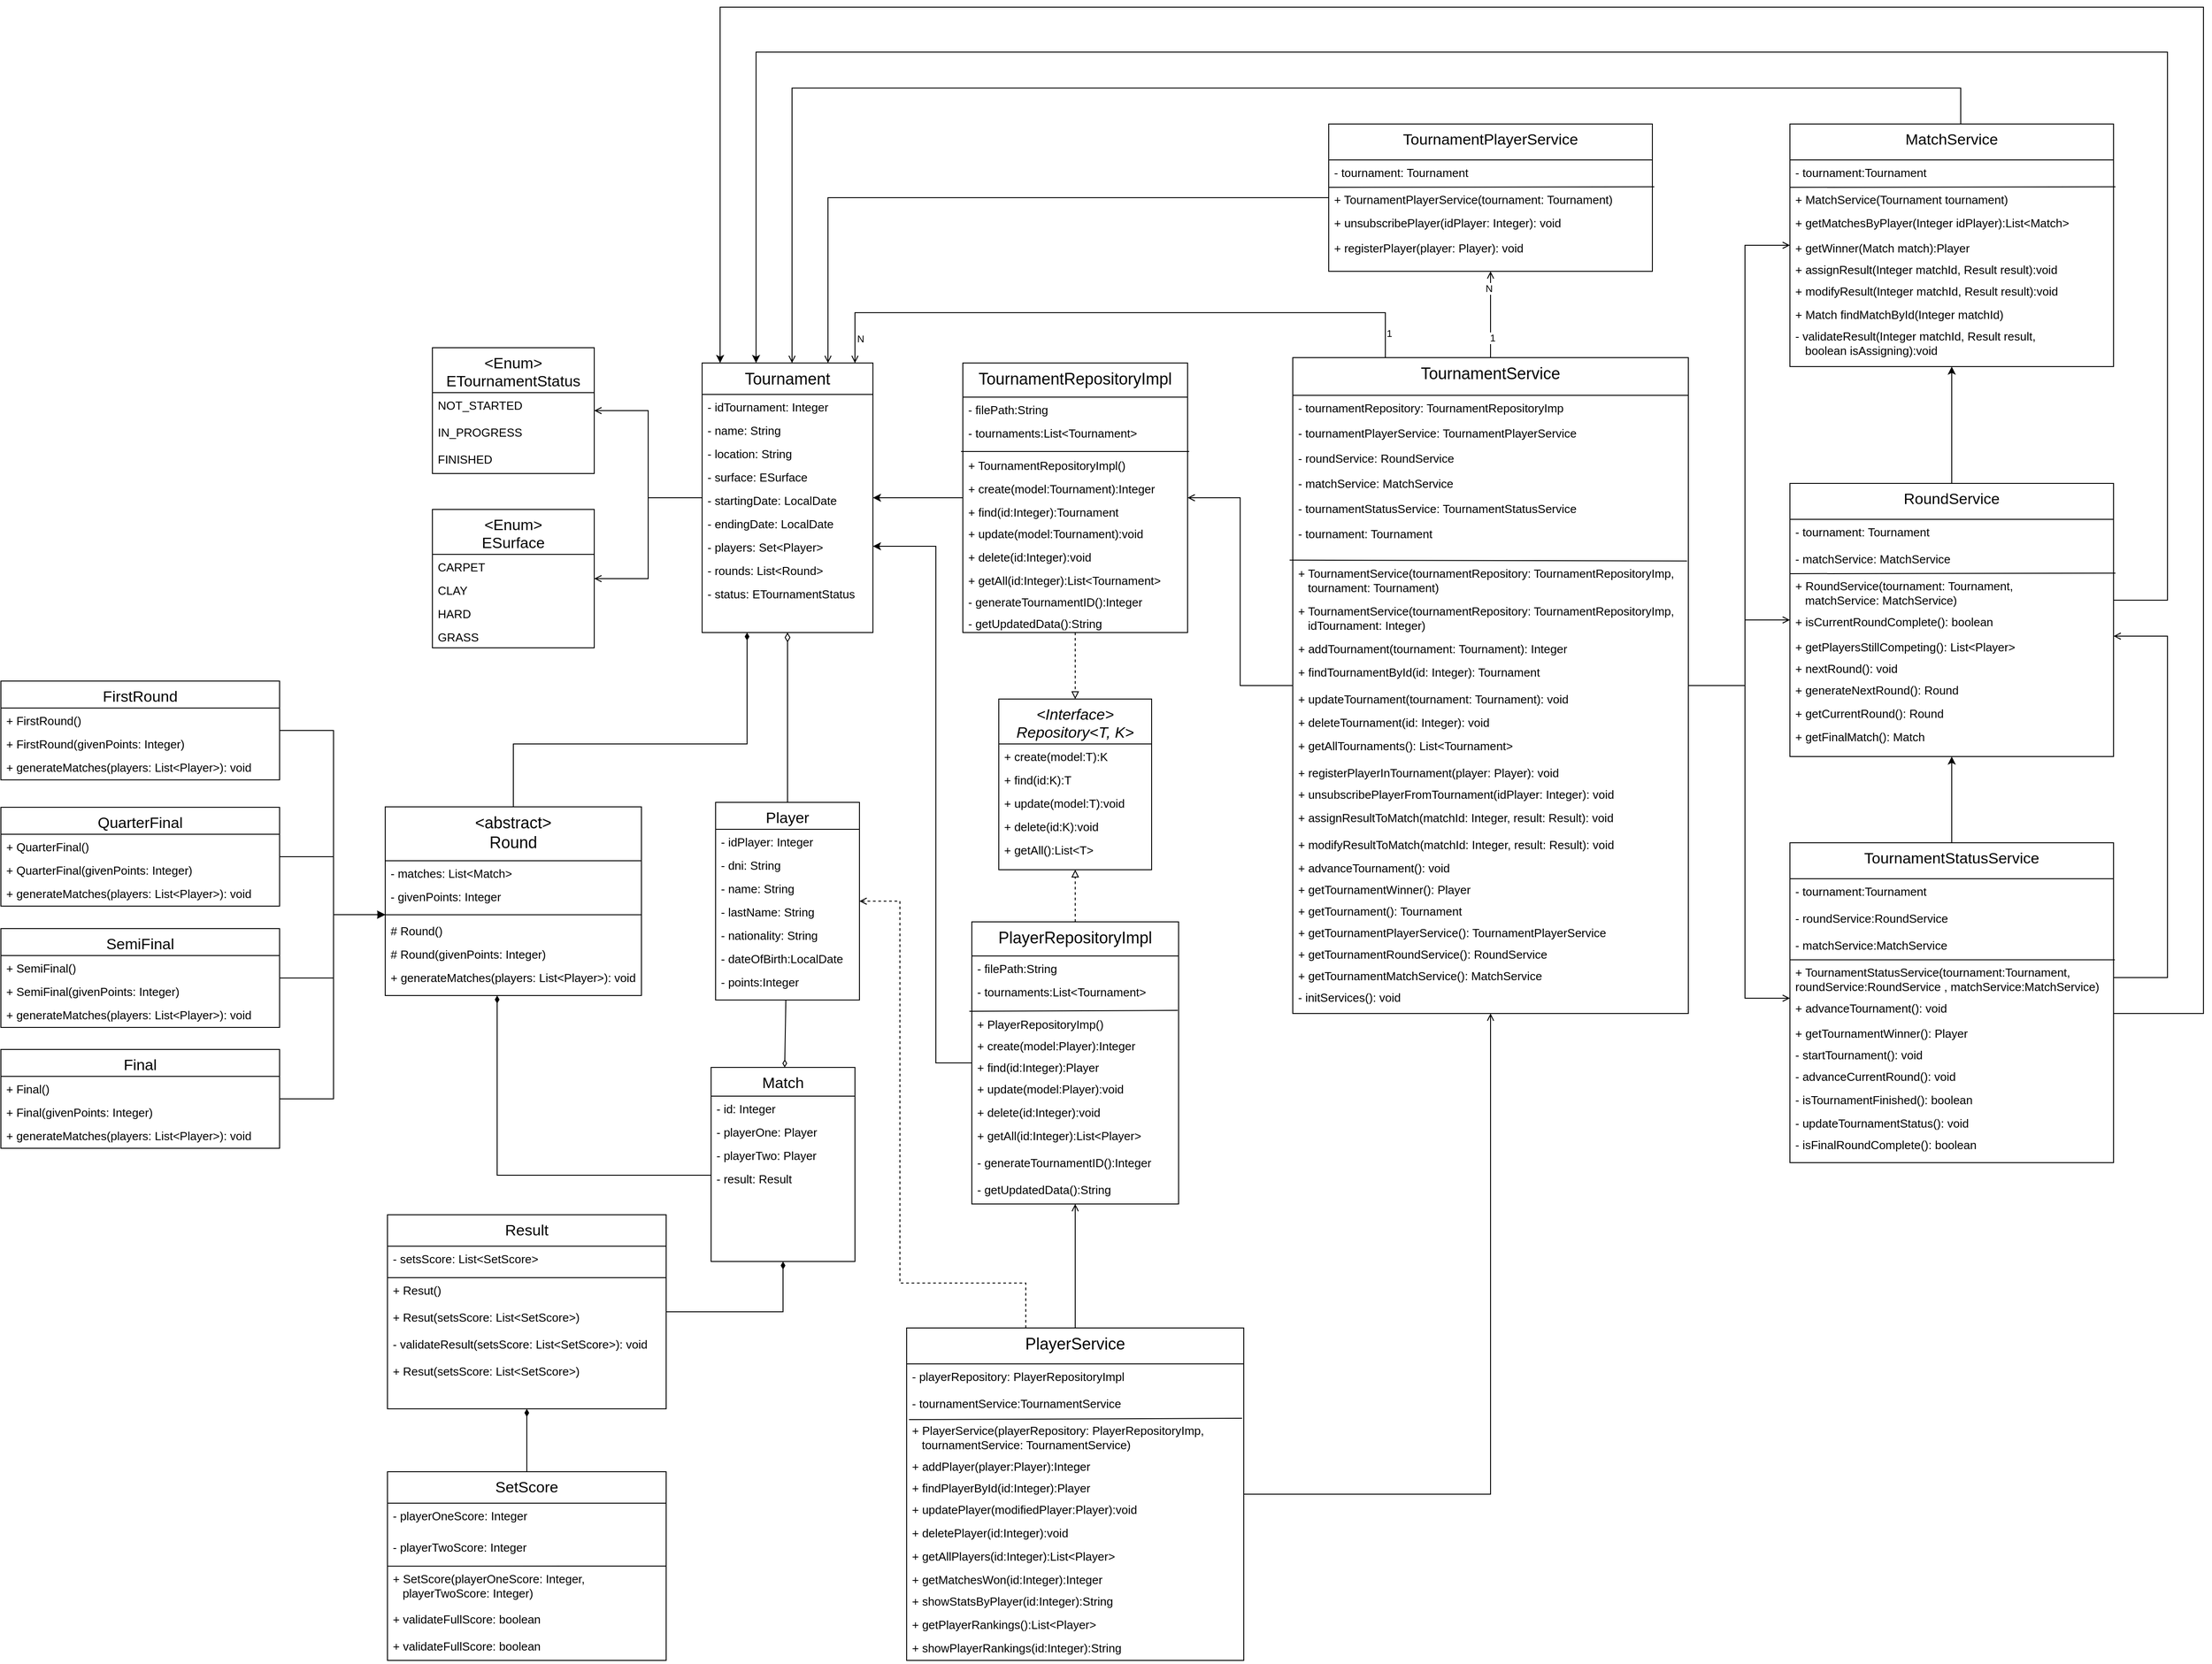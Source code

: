 <mxfile version="24.8.0">
  <diagram name="Page-1" id="Po1kImlqnJe6HbgGYkMP">
    <mxGraphModel dx="3982" dy="3733" grid="1" gridSize="10" guides="1" tooltips="1" connect="1" arrows="1" fold="1" page="1" pageScale="1" pageWidth="827" pageHeight="1169" math="0" shadow="0">
      <root>
        <mxCell id="0" />
        <mxCell id="1" parent="0" />
        <mxCell id="-fQBZmmFNFToeFe26IZ8-32" style="rounded=0;orthogonalLoop=1;jettySize=auto;html=1;fontSize=13;startSize=8;endSize=8;startArrow=diamondThin;startFill=0;endArrow=none;endFill=0;" parent="1" source="VGiHOSESfFHdLOJ1oZRl-1" target="VGiHOSESfFHdLOJ1oZRl-13" edge="1">
          <mxGeometry relative="1" as="geometry">
            <mxPoint x="-215" y="1037" as="targetPoint" />
            <mxPoint x="555" y="449.062" as="sourcePoint" />
          </mxGeometry>
        </mxCell>
        <mxCell id="VGiHOSESfFHdLOJ1oZRl-1" value="Tournament" style="swimlane;fontStyle=0;align=center;verticalAlign=top;childLayout=stackLayout;horizontal=1;startSize=35;horizontalStack=0;resizeParent=1;resizeLast=0;collapsible=1;marginBottom=0;rounded=0;shadow=0;strokeWidth=1;fontSize=18;" parent="1" vertex="1">
          <mxGeometry x="170" y="-854" width="190" height="300" as="geometry">
            <mxRectangle x="230" y="140" width="160" height="26" as="alternateBounds" />
          </mxGeometry>
        </mxCell>
        <mxCell id="VGiHOSESfFHdLOJ1oZRl-2" value="- idTournament: Integer" style="text;align=left;verticalAlign=top;spacingLeft=4;spacingRight=4;overflow=hidden;rotatable=0;points=[[0,0.5],[1,0.5]];portConstraint=eastwest;fontSize=13;" parent="VGiHOSESfFHdLOJ1oZRl-1" vertex="1">
          <mxGeometry y="35" width="190" height="26" as="geometry" />
        </mxCell>
        <mxCell id="5eNANyw-pt9bPJjnBM40-105" value="- name: String" style="text;align=left;verticalAlign=top;spacingLeft=4;spacingRight=4;overflow=hidden;rotatable=0;points=[[0,0.5],[1,0.5]];portConstraint=eastwest;rounded=0;shadow=0;html=0;fontSize=13;" vertex="1" parent="VGiHOSESfFHdLOJ1oZRl-1">
          <mxGeometry y="61" width="190" height="26" as="geometry" />
        </mxCell>
        <mxCell id="VGiHOSESfFHdLOJ1oZRl-3" value="- location: String" style="text;align=left;verticalAlign=top;spacingLeft=4;spacingRight=4;overflow=hidden;rotatable=0;points=[[0,0.5],[1,0.5]];portConstraint=eastwest;rounded=0;shadow=0;html=0;fontSize=13;" parent="VGiHOSESfFHdLOJ1oZRl-1" vertex="1">
          <mxGeometry y="87" width="190" height="26" as="geometry" />
        </mxCell>
        <mxCell id="VGiHOSESfFHdLOJ1oZRl-4" value="- surface: ESurface" style="text;align=left;verticalAlign=top;spacingLeft=4;spacingRight=4;overflow=hidden;rotatable=0;points=[[0,0.5],[1,0.5]];portConstraint=eastwest;rounded=0;shadow=0;html=0;fontSize=13;" parent="VGiHOSESfFHdLOJ1oZRl-1" vertex="1">
          <mxGeometry y="113" width="190" height="26" as="geometry" />
        </mxCell>
        <mxCell id="VGiHOSESfFHdLOJ1oZRl-5" value="- startingDate: LocalDate" style="text;align=left;verticalAlign=top;spacingLeft=4;spacingRight=4;overflow=hidden;rotatable=0;points=[[0,0.5],[1,0.5]];portConstraint=eastwest;rounded=0;shadow=0;html=0;fontSize=13;" parent="VGiHOSESfFHdLOJ1oZRl-1" vertex="1">
          <mxGeometry y="139" width="190" height="26" as="geometry" />
        </mxCell>
        <mxCell id="VGiHOSESfFHdLOJ1oZRl-6" value="- endingDate: LocalDate" style="text;align=left;verticalAlign=top;spacingLeft=4;spacingRight=4;overflow=hidden;rotatable=0;points=[[0,0.5],[1,0.5]];portConstraint=eastwest;rounded=0;shadow=0;html=0;fontSize=13;" parent="VGiHOSESfFHdLOJ1oZRl-1" vertex="1">
          <mxGeometry y="165" width="190" height="26" as="geometry" />
        </mxCell>
        <mxCell id="VGiHOSESfFHdLOJ1oZRl-8" value="- players: Set&lt;Player&gt;" style="text;align=left;verticalAlign=top;spacingLeft=4;spacingRight=4;overflow=hidden;rotatable=0;points=[[0,0.5],[1,0.5]];portConstraint=eastwest;rounded=0;shadow=0;html=0;fontSize=13;" parent="VGiHOSESfFHdLOJ1oZRl-1" vertex="1">
          <mxGeometry y="191" width="190" height="26" as="geometry" />
        </mxCell>
        <mxCell id="VGiHOSESfFHdLOJ1oZRl-7" value="- rounds: List&lt;Round&gt;" style="text;align=left;verticalAlign=top;spacingLeft=4;spacingRight=4;overflow=hidden;rotatable=0;points=[[0,0.5],[1,0.5]];portConstraint=eastwest;rounded=0;shadow=0;html=0;fontSize=13;" parent="VGiHOSESfFHdLOJ1oZRl-1" vertex="1">
          <mxGeometry y="217" width="190" height="26" as="geometry" />
        </mxCell>
        <mxCell id="5eNANyw-pt9bPJjnBM40-106" value="- status: ETournamentStatus" style="text;align=left;verticalAlign=top;spacingLeft=4;spacingRight=4;overflow=hidden;rotatable=0;points=[[0,0.5],[1,0.5]];portConstraint=eastwest;rounded=0;shadow=0;html=0;fontSize=13;" vertex="1" parent="VGiHOSESfFHdLOJ1oZRl-1">
          <mxGeometry y="243" width="190" height="26" as="geometry" />
        </mxCell>
        <mxCell id="VGiHOSESfFHdLOJ1oZRl-9" value="Result" style="swimlane;fontStyle=0;align=center;verticalAlign=top;childLayout=stackLayout;horizontal=1;startSize=35;horizontalStack=0;resizeParent=1;resizeLast=0;collapsible=1;marginBottom=0;rounded=0;shadow=0;strokeWidth=1;fontSize=17;" parent="1" vertex="1">
          <mxGeometry x="-180" y="94" width="310" height="216" as="geometry">
            <mxRectangle x="130" y="380" width="160" height="26" as="alternateBounds" />
          </mxGeometry>
        </mxCell>
        <mxCell id="VGiHOSESfFHdLOJ1oZRl-12" value="- setsScore: List&lt;SetScore&gt;" style="text;align=left;verticalAlign=top;spacingLeft=4;spacingRight=4;overflow=hidden;rotatable=0;points=[[0,0.5],[1,0.5]];portConstraint=eastwest;fontSize=13;" parent="VGiHOSESfFHdLOJ1oZRl-9" vertex="1">
          <mxGeometry y="35" width="310" height="35" as="geometry" />
        </mxCell>
        <mxCell id="5eNANyw-pt9bPJjnBM40-108" value="" style="edgeStyle=none;orthogonalLoop=1;jettySize=auto;html=1;rounded=0;exitX=0;exitY=1;exitDx=0;exitDy=0;endArrow=none;endFill=0;entryX=1;entryY=1;entryDx=0;entryDy=0;entryPerimeter=0;" edge="1" parent="VGiHOSESfFHdLOJ1oZRl-9" target="VGiHOSESfFHdLOJ1oZRl-12">
          <mxGeometry width="80" relative="1" as="geometry">
            <mxPoint y="70.0" as="sourcePoint" />
            <mxPoint x="175" y="70.0" as="targetPoint" />
            <Array as="points">
              <mxPoint x="87.5" y="70" />
            </Array>
          </mxGeometry>
        </mxCell>
        <mxCell id="5eNANyw-pt9bPJjnBM40-109" value="+ Resut()" style="text;align=left;verticalAlign=top;spacingLeft=4;spacingRight=4;overflow=hidden;rotatable=0;points=[[0,0.5],[1,0.5]];portConstraint=eastwest;fontSize=13;" vertex="1" parent="VGiHOSESfFHdLOJ1oZRl-9">
          <mxGeometry y="70" width="310" height="30" as="geometry" />
        </mxCell>
        <mxCell id="5eNANyw-pt9bPJjnBM40-110" value="+ Resut(setsScore: List&lt;SetScore&gt;)" style="text;align=left;verticalAlign=top;spacingLeft=4;spacingRight=4;overflow=hidden;rotatable=0;points=[[0,0.5],[1,0.5]];portConstraint=eastwest;fontSize=13;" vertex="1" parent="VGiHOSESfFHdLOJ1oZRl-9">
          <mxGeometry y="100" width="310" height="30" as="geometry" />
        </mxCell>
        <mxCell id="5eNANyw-pt9bPJjnBM40-111" value="- validateResult(setsScore: List&lt;SetScore&gt;): void" style="text;align=left;verticalAlign=top;spacingLeft=4;spacingRight=4;overflow=hidden;rotatable=0;points=[[0,0.5],[1,0.5]];portConstraint=eastwest;fontSize=13;" vertex="1" parent="VGiHOSESfFHdLOJ1oZRl-9">
          <mxGeometry y="130" width="310" height="30" as="geometry" />
        </mxCell>
        <mxCell id="5eNANyw-pt9bPJjnBM40-112" value="+ Resut(setsScore: List&lt;SetScore&gt;)" style="text;align=left;verticalAlign=top;spacingLeft=4;spacingRight=4;overflow=hidden;rotatable=0;points=[[0,0.5],[1,0.5]];portConstraint=eastwest;fontSize=13;" vertex="1" parent="VGiHOSESfFHdLOJ1oZRl-9">
          <mxGeometry y="160" width="310" height="30" as="geometry" />
        </mxCell>
        <mxCell id="VGiHOSESfFHdLOJ1oZRl-13" value="Player" style="swimlane;fontStyle=0;align=center;verticalAlign=top;childLayout=stackLayout;horizontal=1;startSize=30;horizontalStack=0;resizeParent=1;resizeLast=0;collapsible=1;marginBottom=0;rounded=0;shadow=0;strokeWidth=1;fontSize=17;" parent="1" vertex="1">
          <mxGeometry x="185" y="-365" width="160" height="220" as="geometry">
            <mxRectangle x="340" y="380" width="170" height="26" as="alternateBounds" />
          </mxGeometry>
        </mxCell>
        <mxCell id="5eNANyw-pt9bPJjnBM40-107" value="- idPlayer: Integer" style="text;align=left;verticalAlign=top;spacingLeft=4;spacingRight=4;overflow=hidden;rotatable=0;points=[[0,0.5],[1,0.5]];portConstraint=eastwest;fontSize=13;" vertex="1" parent="VGiHOSESfFHdLOJ1oZRl-13">
          <mxGeometry y="30" width="160" height="26" as="geometry" />
        </mxCell>
        <mxCell id="VGiHOSESfFHdLOJ1oZRl-35" value="- dni: String" style="text;align=left;verticalAlign=top;spacingLeft=4;spacingRight=4;overflow=hidden;rotatable=0;points=[[0,0.5],[1,0.5]];portConstraint=eastwest;fontSize=13;" parent="VGiHOSESfFHdLOJ1oZRl-13" vertex="1">
          <mxGeometry y="56" width="160" height="26" as="geometry" />
        </mxCell>
        <mxCell id="VGiHOSESfFHdLOJ1oZRl-36" value="- name: String" style="text;align=left;verticalAlign=top;spacingLeft=4;spacingRight=4;overflow=hidden;rotatable=0;points=[[0,0.5],[1,0.5]];portConstraint=eastwest;fontSize=13;" parent="VGiHOSESfFHdLOJ1oZRl-13" vertex="1">
          <mxGeometry y="82" width="160" height="26" as="geometry" />
        </mxCell>
        <mxCell id="VGiHOSESfFHdLOJ1oZRl-37" value="- lastName: String" style="text;align=left;verticalAlign=top;spacingLeft=4;spacingRight=4;overflow=hidden;rotatable=0;points=[[0,0.5],[1,0.5]];portConstraint=eastwest;fontSize=13;" parent="VGiHOSESfFHdLOJ1oZRl-13" vertex="1">
          <mxGeometry y="108" width="160" height="26" as="geometry" />
        </mxCell>
        <mxCell id="VGiHOSESfFHdLOJ1oZRl-16" value="- nationality: String" style="text;align=left;verticalAlign=top;spacingLeft=4;spacingRight=4;overflow=hidden;rotatable=0;points=[[0,0.5],[1,0.5]];portConstraint=eastwest;fontSize=13;" parent="VGiHOSESfFHdLOJ1oZRl-13" vertex="1">
          <mxGeometry y="134" width="160" height="26" as="geometry" />
        </mxCell>
        <mxCell id="VGiHOSESfFHdLOJ1oZRl-39" value="- dateOfBirth:LocalDate" style="text;align=left;verticalAlign=top;spacingLeft=4;spacingRight=4;overflow=hidden;rotatable=0;points=[[0,0.5],[1,0.5]];portConstraint=eastwest;fontSize=13;" parent="VGiHOSESfFHdLOJ1oZRl-13" vertex="1">
          <mxGeometry y="160" width="160" height="26" as="geometry" />
        </mxCell>
        <mxCell id="VGiHOSESfFHdLOJ1oZRl-15" value="- points:Integer" style="text;align=left;verticalAlign=top;spacingLeft=4;spacingRight=4;overflow=hidden;rotatable=0;points=[[0,0.5],[1,0.5]];portConstraint=eastwest;fontSize=13;" parent="VGiHOSESfFHdLOJ1oZRl-13" vertex="1">
          <mxGeometry y="186" width="160" height="26" as="geometry" />
        </mxCell>
        <mxCell id="5eNANyw-pt9bPJjnBM40-152" style="rounded=0;orthogonalLoop=1;jettySize=auto;html=1;endArrow=none;endFill=0;startArrow=open;startFill=0;edgeStyle=orthogonalEdgeStyle;" edge="1" parent="1" source="VGiHOSESfFHdLOJ1oZRl-29" target="VGiHOSESfFHdLOJ1oZRl-25">
          <mxGeometry relative="1" as="geometry">
            <Array as="points">
              <mxPoint x="1330" y="-985" />
              <mxPoint x="1330" y="-495" />
            </Array>
          </mxGeometry>
        </mxCell>
        <mxCell id="5eNANyw-pt9bPJjnBM40-155" style="rounded=0;orthogonalLoop=1;jettySize=auto;html=1;endArrow=open;endFill=0;edgeStyle=orthogonalEdgeStyle;" edge="1" parent="1" source="VGiHOSESfFHdLOJ1oZRl-29" target="VGiHOSESfFHdLOJ1oZRl-1">
          <mxGeometry relative="1" as="geometry">
            <Array as="points">
              <mxPoint x="1570" y="-1160" />
              <mxPoint x="270" y="-1160" />
            </Array>
          </mxGeometry>
        </mxCell>
        <mxCell id="VGiHOSESfFHdLOJ1oZRl-29" value="MatchService" style="swimlane;fontStyle=0;align=center;verticalAlign=top;childLayout=stackLayout;horizontal=1;startSize=40;horizontalStack=0;resizeParent=1;resizeLast=0;collapsible=1;marginBottom=0;rounded=0;shadow=0;strokeWidth=1;fontSize=17;movable=1;resizable=1;rotatable=1;deletable=1;editable=1;locked=0;connectable=1;" parent="1" vertex="1">
          <mxGeometry x="1380" y="-1120" width="360" height="270" as="geometry">
            <mxRectangle x="230" y="140" width="160" height="26" as="alternateBounds" />
          </mxGeometry>
        </mxCell>
        <mxCell id="VGiHOSESfFHdLOJ1oZRl-27" value="- tournament:Tournament" style="text;align=left;verticalAlign=top;spacingLeft=4;spacingRight=4;overflow=hidden;rotatable=0;points=[[0,0.5],[1,0.5]];portConstraint=eastwest;rounded=0;shadow=0;html=0;fontSize=13;" parent="VGiHOSESfFHdLOJ1oZRl-29" vertex="1">
          <mxGeometry y="40" width="360" height="30" as="geometry" />
        </mxCell>
        <mxCell id="Emz4GKHIFxmzqfznbhwv-18" value="" style="endArrow=none;html=1;rounded=0;exitX=-0.001;exitY=1.017;exitDx=0;exitDy=0;fontSize=13;entryX=1.006;entryY=0.996;entryDx=0;entryDy=0;entryPerimeter=0;exitPerimeter=0;" parent="VGiHOSESfFHdLOJ1oZRl-29" source="VGiHOSESfFHdLOJ1oZRl-27" target="VGiHOSESfFHdLOJ1oZRl-27" edge="1">
          <mxGeometry width="50" height="50" relative="1" as="geometry">
            <mxPoint y="70" as="sourcePoint" />
            <mxPoint x="240" y="70" as="targetPoint" />
          </mxGeometry>
        </mxCell>
        <mxCell id="Emz4GKHIFxmzqfznbhwv-17" value="+ MatchService(Tournament tournament)&#xa;" style="text;align=left;verticalAlign=top;spacingLeft=4;spacingRight=4;overflow=hidden;rotatable=0;points=[[0,0.5],[1,0.5]];portConstraint=eastwest;rounded=0;shadow=0;html=0;fontSize=13;" parent="VGiHOSESfFHdLOJ1oZRl-29" vertex="1">
          <mxGeometry y="70" width="360" height="26" as="geometry" />
        </mxCell>
        <mxCell id="-fQBZmmFNFToeFe26IZ8-5" value="+ getMatchesByPlayer(Integer idPlayer):List&lt;Match&gt;" style="text;align=left;verticalAlign=top;spacingLeft=4;spacingRight=4;overflow=hidden;rotatable=0;points=[[0,0.5],[1,0.5]];portConstraint=eastwest;rounded=0;shadow=0;html=0;fontSize=13;" parent="VGiHOSESfFHdLOJ1oZRl-29" vertex="1">
          <mxGeometry y="96" width="360" height="28" as="geometry" />
        </mxCell>
        <mxCell id="Emz4GKHIFxmzqfznbhwv-2" value="+ getWinner(Match match):Player&#xa;" style="text;align=left;verticalAlign=top;spacingLeft=4;spacingRight=4;overflow=hidden;rotatable=0;points=[[0,0.5],[1,0.5]];portConstraint=eastwest;fontSize=13;" parent="VGiHOSESfFHdLOJ1oZRl-29" vertex="1">
          <mxGeometry y="124" width="360" height="24" as="geometry" />
        </mxCell>
        <mxCell id="Emz4GKHIFxmzqfznbhwv-4" value="+ assignResult(Integer matchId, Result result):void" style="text;align=left;verticalAlign=top;spacingLeft=4;spacingRight=4;overflow=hidden;rotatable=0;points=[[0,0.5],[1,0.5]];portConstraint=eastwest;fontSize=13;" parent="VGiHOSESfFHdLOJ1oZRl-29" vertex="1">
          <mxGeometry y="148" width="360" height="24" as="geometry" />
        </mxCell>
        <mxCell id="Emz4GKHIFxmzqfznbhwv-3" value="+ modifyResult(Integer matchId, Result result):void&#xa;" style="text;align=left;verticalAlign=top;spacingLeft=4;spacingRight=4;overflow=hidden;rotatable=0;points=[[0,0.5],[1,0.5]];portConstraint=eastwest;fontSize=13;" parent="VGiHOSESfFHdLOJ1oZRl-29" vertex="1">
          <mxGeometry y="172" width="360" height="26" as="geometry" />
        </mxCell>
        <mxCell id="Emz4GKHIFxmzqfznbhwv-5" value="+ Match findMatchById(Integer matchId)&#xa;" style="text;align=left;verticalAlign=top;spacingLeft=4;spacingRight=4;overflow=hidden;rotatable=0;points=[[0,0.5],[1,0.5]];portConstraint=eastwest;fontSize=13;" parent="VGiHOSESfFHdLOJ1oZRl-29" vertex="1">
          <mxGeometry y="198" width="360" height="24" as="geometry" />
        </mxCell>
        <mxCell id="Emz4GKHIFxmzqfznbhwv-6" value="- validateResult(Integer matchId, Result result, &#xa;   boolean isAssigning):void  &#xa;" style="text;align=left;verticalAlign=top;spacingLeft=4;spacingRight=4;overflow=hidden;rotatable=0;points=[[0,0.5],[1,0.5]];portConstraint=eastwest;fontSize=13;" parent="VGiHOSESfFHdLOJ1oZRl-29" vertex="1">
          <mxGeometry y="222" width="360" height="38" as="geometry" />
        </mxCell>
        <mxCell id="VGiHOSESfFHdLOJ1oZRl-31" style="rounded=0;orthogonalLoop=1;jettySize=auto;html=1;dashed=1;endArrow=open;endFill=0;fontSize=13;edgeStyle=orthogonalEdgeStyle;" parent="1" source="VGiHOSESfFHdLOJ1oZRl-33" target="VGiHOSESfFHdLOJ1oZRl-13" edge="1">
          <mxGeometry relative="1" as="geometry">
            <mxPoint x="-1030" y="342" as="targetPoint" />
            <Array as="points">
              <mxPoint x="530" y="170" />
              <mxPoint x="390" y="170" />
              <mxPoint x="390" y="-255" />
            </Array>
          </mxGeometry>
        </mxCell>
        <mxCell id="VGiHOSESfFHdLOJ1oZRl-32" style="rounded=0;orthogonalLoop=1;jettySize=auto;html=1;endArrow=open;endFill=0;fontSize=13;" parent="1" source="VGiHOSESfFHdLOJ1oZRl-33" target="VGiHOSESfFHdLOJ1oZRl-65" edge="1">
          <mxGeometry relative="1" as="geometry" />
        </mxCell>
        <mxCell id="5eNANyw-pt9bPJjnBM40-159" style="rounded=0;orthogonalLoop=1;jettySize=auto;html=1;endArrow=open;endFill=0;edgeStyle=orthogonalEdgeStyle;" edge="1" parent="1" source="VGiHOSESfFHdLOJ1oZRl-33" target="VGiHOSESfFHdLOJ1oZRl-25">
          <mxGeometry relative="1" as="geometry" />
        </mxCell>
        <mxCell id="VGiHOSESfFHdLOJ1oZRl-33" value="PlayerService" style="swimlane;fontStyle=0;align=center;verticalAlign=top;childLayout=stackLayout;horizontal=1;startSize=40;horizontalStack=0;resizeParent=1;resizeLast=0;collapsible=1;marginBottom=0;rounded=0;shadow=0;strokeWidth=1;fontSize=18;movable=1;resizable=1;rotatable=1;deletable=1;editable=1;locked=0;connectable=1;" parent="1" vertex="1">
          <mxGeometry x="397.5" y="220" width="375" height="370" as="geometry">
            <mxRectangle x="230" y="140" width="160" height="26" as="alternateBounds" />
          </mxGeometry>
        </mxCell>
        <mxCell id="-fQBZmmFNFToeFe26IZ8-6" value="- playerRepository: PlayerRepositoryImpl" style="text;align=left;verticalAlign=top;spacingLeft=4;spacingRight=4;overflow=hidden;rotatable=0;points=[[0,0.5],[1,0.5]];portConstraint=eastwest;fontSize=13;" parent="VGiHOSESfFHdLOJ1oZRl-33" vertex="1">
          <mxGeometry y="40" width="375" height="30" as="geometry" />
        </mxCell>
        <mxCell id="Emz4GKHIFxmzqfznbhwv-16" value="" style="endArrow=none;html=1;rounded=0;fontSize=13;entryX=0.995;entryY=1.017;entryDx=0;entryDy=0;entryPerimeter=0;exitX=0.007;exitY=1.067;exitDx=0;exitDy=0;exitPerimeter=0;" parent="VGiHOSESfFHdLOJ1oZRl-33" edge="1" target="5eNANyw-pt9bPJjnBM40-59" source="5eNANyw-pt9bPJjnBM40-59">
          <mxGeometry width="50" height="50" relative="1" as="geometry">
            <mxPoint x="20" y="280" as="sourcePoint" />
            <mxPoint x="240" y="80" as="targetPoint" />
          </mxGeometry>
        </mxCell>
        <mxCell id="5eNANyw-pt9bPJjnBM40-59" value="- tournamentService:TournamentService" style="text;align=left;verticalAlign=top;spacingLeft=4;spacingRight=4;overflow=hidden;rotatable=0;points=[[0,0.5],[1,0.5]];portConstraint=eastwest;fontSize=13;" vertex="1" parent="VGiHOSESfFHdLOJ1oZRl-33">
          <mxGeometry y="70" width="375" height="30" as="geometry" />
        </mxCell>
        <mxCell id="Emz4GKHIFxmzqfznbhwv-15" value="+ PlayerService(playerRepository: PlayerRepositoryImp,&#xa;   tournamentService: TournamentService)" style="text;align=left;verticalAlign=top;spacingLeft=4;spacingRight=4;overflow=hidden;rotatable=0;points=[[0,0.5],[1,0.5]];portConstraint=eastwest;fontSize=13;" parent="VGiHOSESfFHdLOJ1oZRl-33" vertex="1">
          <mxGeometry y="100" width="375" height="40" as="geometry" />
        </mxCell>
        <mxCell id="5eNANyw-pt9bPJjnBM40-84" value="+ addPlayer(player:Player):Integer" style="text;align=left;verticalAlign=top;spacingLeft=4;spacingRight=4;overflow=hidden;rotatable=0;points=[[0,0.5],[1,0.5]];portConstraint=eastwest;fontSize=13;" vertex="1" parent="VGiHOSESfFHdLOJ1oZRl-33">
          <mxGeometry y="140" width="375" height="24" as="geometry" />
        </mxCell>
        <mxCell id="-fQBZmmFNFToeFe26IZ8-7" value="+ findPlayerById(id:Integer):Player" style="text;align=left;verticalAlign=top;spacingLeft=4;spacingRight=4;overflow=hidden;rotatable=0;points=[[0,0.5],[1,0.5]];portConstraint=eastwest;fontSize=13;" parent="VGiHOSESfFHdLOJ1oZRl-33" vertex="1">
          <mxGeometry y="164" width="375" height="24" as="geometry" />
        </mxCell>
        <mxCell id="-fQBZmmFNFToeFe26IZ8-8" value="+ updatePlayer(modifiedPlayer:Player):void" style="text;align=left;verticalAlign=top;spacingLeft=4;spacingRight=4;overflow=hidden;rotatable=0;points=[[0,0.5],[1,0.5]];portConstraint=eastwest;fontSize=13;" parent="VGiHOSESfFHdLOJ1oZRl-33" vertex="1">
          <mxGeometry y="188" width="375" height="26" as="geometry" />
        </mxCell>
        <mxCell id="-fQBZmmFNFToeFe26IZ8-9" value="+ deletePlayer(id:Integer):void" style="text;align=left;verticalAlign=top;spacingLeft=4;spacingRight=4;overflow=hidden;rotatable=0;points=[[0,0.5],[1,0.5]];portConstraint=eastwest;fontSize=13;" parent="VGiHOSESfFHdLOJ1oZRl-33" vertex="1">
          <mxGeometry y="214" width="375" height="26" as="geometry" />
        </mxCell>
        <mxCell id="5eNANyw-pt9bPJjnBM40-78" value="+ getAllPlayers(id:Integer):List&lt;Player&gt;" style="text;align=left;verticalAlign=top;spacingLeft=4;spacingRight=4;overflow=hidden;rotatable=0;points=[[0,0.5],[1,0.5]];portConstraint=eastwest;fontSize=13;" vertex="1" parent="VGiHOSESfFHdLOJ1oZRl-33">
          <mxGeometry y="240" width="375" height="26" as="geometry" />
        </mxCell>
        <mxCell id="5eNANyw-pt9bPJjnBM40-60" value="+ getMatchesWon(id:Integer):Integer" style="text;align=left;verticalAlign=top;spacingLeft=4;spacingRight=4;overflow=hidden;rotatable=0;points=[[0,0.5],[1,0.5]];portConstraint=eastwest;fontSize=13;" vertex="1" parent="VGiHOSESfFHdLOJ1oZRl-33">
          <mxGeometry y="266" width="375" height="24" as="geometry" />
        </mxCell>
        <mxCell id="5eNANyw-pt9bPJjnBM40-61" value="+ showStatsByPlayer(id:Integer):String" style="text;align=left;verticalAlign=top;spacingLeft=4;spacingRight=4;overflow=hidden;rotatable=0;points=[[0,0.5],[1,0.5]];portConstraint=eastwest;fontSize=13;" vertex="1" parent="VGiHOSESfFHdLOJ1oZRl-33">
          <mxGeometry y="290" width="375" height="26" as="geometry" />
        </mxCell>
        <mxCell id="5eNANyw-pt9bPJjnBM40-77" value="+ getPlayerRankings():List&lt;Player&gt;" style="text;align=left;verticalAlign=top;spacingLeft=4;spacingRight=4;overflow=hidden;rotatable=0;points=[[0,0.5],[1,0.5]];portConstraint=eastwest;fontSize=13;" vertex="1" parent="VGiHOSESfFHdLOJ1oZRl-33">
          <mxGeometry y="316" width="375" height="26" as="geometry" />
        </mxCell>
        <mxCell id="5eNANyw-pt9bPJjnBM40-63" value="+ showPlayerRankings(id:Integer):String" style="text;align=left;verticalAlign=top;spacingLeft=4;spacingRight=4;overflow=hidden;rotatable=0;points=[[0,0.5],[1,0.5]];portConstraint=eastwest;fontSize=13;" vertex="1" parent="VGiHOSESfFHdLOJ1oZRl-33">
          <mxGeometry y="342" width="375" height="24" as="geometry" />
        </mxCell>
        <mxCell id="VGiHOSESfFHdLOJ1oZRl-43" style="rounded=0;orthogonalLoop=1;jettySize=auto;html=1;endArrow=open;endFill=0;fontSize=13;edgeStyle=orthogonalEdgeStyle;" parent="1" source="VGiHOSESfFHdLOJ1oZRl-25" target="VGiHOSESfFHdLOJ1oZRl-1" edge="1">
          <mxGeometry relative="1" as="geometry">
            <mxPoint x="620" y="161" as="sourcePoint" />
            <mxPoint x="620" y="211" as="targetPoint" />
            <Array as="points">
              <mxPoint x="930" y="-910" />
              <mxPoint x="340" y="-910" />
            </Array>
          </mxGeometry>
        </mxCell>
        <mxCell id="5eNANyw-pt9bPJjnBM40-177" value="1" style="edgeLabel;html=1;align=center;verticalAlign=middle;resizable=0;points=[];" vertex="1" connectable="0" parent="VGiHOSESfFHdLOJ1oZRl-43">
          <mxGeometry x="-0.922" y="1" relative="1" as="geometry">
            <mxPoint x="5" as="offset" />
          </mxGeometry>
        </mxCell>
        <mxCell id="5eNANyw-pt9bPJjnBM40-178" value="N" style="edgeLabel;html=1;align=center;verticalAlign=middle;resizable=0;points=[];" vertex="1" connectable="0" parent="VGiHOSESfFHdLOJ1oZRl-43">
          <mxGeometry x="0.923" y="1" relative="1" as="geometry">
            <mxPoint x="5" as="offset" />
          </mxGeometry>
        </mxCell>
        <mxCell id="VGiHOSESfFHdLOJ1oZRl-45" value="&lt;abstract&gt;&#xa;Round" style="swimlane;fontStyle=0;align=center;verticalAlign=top;childLayout=stackLayout;horizontal=1;startSize=60;horizontalStack=0;resizeParent=1;resizeLast=0;collapsible=1;marginBottom=0;rounded=0;shadow=0;strokeWidth=1;fontSize=18;" parent="1" vertex="1">
          <mxGeometry x="-182.5" y="-360" width="285" height="210" as="geometry">
            <mxRectangle x="550" y="140" width="160" height="26" as="alternateBounds" />
          </mxGeometry>
        </mxCell>
        <mxCell id="VGiHOSESfFHdLOJ1oZRl-47" value="- matches: List&lt;Match&gt;" style="text;align=left;verticalAlign=top;spacingLeft=4;spacingRight=4;overflow=hidden;rotatable=0;points=[[0,0.5],[1,0.5]];portConstraint=eastwest;rounded=0;shadow=0;html=0;fontSize=13;" parent="VGiHOSESfFHdLOJ1oZRl-45" vertex="1">
          <mxGeometry y="60" width="285" height="26" as="geometry" />
        </mxCell>
        <mxCell id="VGiHOSESfFHdLOJ1oZRl-48" value="- givenPoints: Integer" style="text;align=left;verticalAlign=top;spacingLeft=4;spacingRight=4;overflow=hidden;rotatable=0;points=[[0,0.5],[1,0.5]];portConstraint=eastwest;fontSize=13;" parent="VGiHOSESfFHdLOJ1oZRl-45" vertex="1">
          <mxGeometry y="86" width="285" height="38" as="geometry" />
        </mxCell>
        <mxCell id="nEIooyWPOeOvzlB_-CP3-10" value="" style="endArrow=none;html=1;rounded=0;exitX=0;exitY=0.898;exitDx=0;exitDy=0;fontSize=13;entryX=1.002;entryY=0.898;entryDx=0;entryDy=0;entryPerimeter=0;exitPerimeter=0;" parent="VGiHOSESfFHdLOJ1oZRl-45" edge="1" target="VGiHOSESfFHdLOJ1oZRl-48" source="VGiHOSESfFHdLOJ1oZRl-48">
          <mxGeometry width="50" height="50" relative="1" as="geometry">
            <mxPoint y="120" as="sourcePoint" />
            <mxPoint x="225" y="120" as="targetPoint" />
          </mxGeometry>
        </mxCell>
        <mxCell id="xX_5yBCRnIP-SUN4rKKG-28" value="# Round()" style="text;align=left;verticalAlign=top;spacingLeft=4;spacingRight=4;overflow=hidden;rotatable=0;points=[[0,0.5],[1,0.5]];portConstraint=eastwest;fontSize=13;" parent="VGiHOSESfFHdLOJ1oZRl-45" vertex="1">
          <mxGeometry y="124" width="285" height="26" as="geometry" />
        </mxCell>
        <mxCell id="5eNANyw-pt9bPJjnBM40-125" value="# Round(givenPoints: Integer)" style="text;align=left;verticalAlign=top;spacingLeft=4;spacingRight=4;overflow=hidden;rotatable=0;points=[[0,0.5],[1,0.5]];portConstraint=eastwest;fontSize=13;" vertex="1" parent="VGiHOSESfFHdLOJ1oZRl-45">
          <mxGeometry y="150" width="285" height="26" as="geometry" />
        </mxCell>
        <mxCell id="nEIooyWPOeOvzlB_-CP3-9" value="+ generateMatches(players: List&lt;Player&gt;): void" style="text;align=left;verticalAlign=top;spacingLeft=4;spacingRight=4;overflow=hidden;rotatable=0;points=[[0,0.5],[1,0.5]];portConstraint=eastwest;fontSize=13;" parent="VGiHOSESfFHdLOJ1oZRl-45" vertex="1">
          <mxGeometry y="176" width="285" height="26" as="geometry" />
        </mxCell>
        <mxCell id="VGiHOSESfFHdLOJ1oZRl-54" style="rounded=0;orthogonalLoop=1;jettySize=auto;html=1;startArrow=diamondThin;startFill=1;targetPerimeterSpacing=0;strokeWidth=1;endArrow=none;endFill=0;fontSize=13;arcSize=20;edgeStyle=orthogonalEdgeStyle;" parent="1" source="VGiHOSESfFHdLOJ1oZRl-1" target="VGiHOSESfFHdLOJ1oZRl-45" edge="1">
          <mxGeometry relative="1" as="geometry">
            <mxPoint x="450" y="487.018" as="sourcePoint" />
            <mxPoint x="370.0" y="729" as="targetPoint" />
            <Array as="points">
              <mxPoint x="220" y="-430" />
              <mxPoint x="-40" y="-430" />
            </Array>
          </mxGeometry>
        </mxCell>
        <mxCell id="VGiHOSESfFHdLOJ1oZRl-57" style="rounded=0;orthogonalLoop=1;jettySize=auto;html=1;fontSize=13;startArrow=diamondThin;startFill=1;endArrow=none;endFill=0;edgeStyle=orthogonalEdgeStyle;" parent="1" source="VGiHOSESfFHdLOJ1oZRl-17" target="VGiHOSESfFHdLOJ1oZRl-9" edge="1">
          <mxGeometry relative="1" as="geometry">
            <mxPoint x="-640" y="501.904" as="targetPoint" />
            <Array as="points">
              <mxPoint x="260" y="202" />
            </Array>
          </mxGeometry>
        </mxCell>
        <mxCell id="VGiHOSESfFHdLOJ1oZRl-58" value="&lt;Interface&gt;&#xa;Repository&lt;T, K&gt;&#xa;" style="swimlane;fontStyle=2;align=center;verticalAlign=top;childLayout=stackLayout;horizontal=1;startSize=50;horizontalStack=0;resizeParent=1;resizeLast=0;collapsible=1;marginBottom=0;rounded=0;shadow=0;strokeWidth=1;fontSize=17;movable=1;resizable=1;rotatable=1;deletable=1;editable=1;locked=0;connectable=1;" parent="1" vertex="1">
          <mxGeometry x="500" y="-480" width="170" height="190" as="geometry">
            <mxRectangle x="230" y="140" width="160" height="26" as="alternateBounds" />
          </mxGeometry>
        </mxCell>
        <mxCell id="VGiHOSESfFHdLOJ1oZRl-59" value="+ create(model:T):K" style="text;align=left;verticalAlign=top;spacingLeft=4;spacingRight=4;overflow=hidden;rotatable=0;points=[[0,0.5],[1,0.5]];portConstraint=eastwest;fontSize=13;" parent="VGiHOSESfFHdLOJ1oZRl-58" vertex="1">
          <mxGeometry y="50" width="170" height="26" as="geometry" />
        </mxCell>
        <mxCell id="VGiHOSESfFHdLOJ1oZRl-60" value="+ find(id:K):T" style="text;align=left;verticalAlign=top;spacingLeft=4;spacingRight=4;overflow=hidden;rotatable=0;points=[[0,0.5],[1,0.5]];portConstraint=eastwest;fontSize=13;" parent="VGiHOSESfFHdLOJ1oZRl-58" vertex="1">
          <mxGeometry y="76" width="170" height="26" as="geometry" />
        </mxCell>
        <mxCell id="VGiHOSESfFHdLOJ1oZRl-61" value="+ update(model:T):void" style="text;align=left;verticalAlign=top;spacingLeft=4;spacingRight=4;overflow=hidden;rotatable=0;points=[[0,0.5],[1,0.5]];portConstraint=eastwest;fontSize=13;" parent="VGiHOSESfFHdLOJ1oZRl-58" vertex="1">
          <mxGeometry y="102" width="170" height="26" as="geometry" />
        </mxCell>
        <mxCell id="VGiHOSESfFHdLOJ1oZRl-62" value="+ delete(id:K):void" style="text;align=left;verticalAlign=top;spacingLeft=4;spacingRight=4;overflow=hidden;rotatable=0;points=[[0,0.5],[1,0.5]];portConstraint=eastwest;fontSize=13;" parent="VGiHOSESfFHdLOJ1oZRl-58" vertex="1">
          <mxGeometry y="128" width="170" height="26" as="geometry" />
        </mxCell>
        <mxCell id="VGiHOSESfFHdLOJ1oZRl-63" value="+ getAll():List&lt;T&gt;" style="text;align=left;verticalAlign=top;spacingLeft=4;spacingRight=4;overflow=hidden;rotatable=0;points=[[0,0.5],[1,0.5]];portConstraint=eastwest;fontSize=13;" parent="VGiHOSESfFHdLOJ1oZRl-58" vertex="1">
          <mxGeometry y="154" width="170" height="32" as="geometry" />
        </mxCell>
        <mxCell id="VGiHOSESfFHdLOJ1oZRl-64" style="rounded=0;orthogonalLoop=1;jettySize=auto;html=1;dashed=1;endArrow=block;endFill=0;fontSize=13;" parent="1" source="VGiHOSESfFHdLOJ1oZRl-65" target="VGiHOSESfFHdLOJ1oZRl-58" edge="1">
          <mxGeometry relative="1" as="geometry" />
        </mxCell>
        <mxCell id="5eNANyw-pt9bPJjnBM40-162" style="rounded=0;orthogonalLoop=1;jettySize=auto;html=1;edgeStyle=orthogonalEdgeStyle;" edge="1" parent="1" source="VGiHOSESfFHdLOJ1oZRl-65" target="VGiHOSESfFHdLOJ1oZRl-1">
          <mxGeometry relative="1" as="geometry">
            <Array as="points">
              <mxPoint x="430" y="-75" />
              <mxPoint x="430" y="-650" />
            </Array>
          </mxGeometry>
        </mxCell>
        <mxCell id="VGiHOSESfFHdLOJ1oZRl-65" value="PlayerRepositoryImpl" style="swimlane;fontStyle=0;align=center;verticalAlign=top;childLayout=stackLayout;horizontal=1;startSize=38;horizontalStack=0;resizeParent=1;resizeLast=0;collapsible=1;marginBottom=0;rounded=0;shadow=0;strokeWidth=1;fontSize=18;movable=1;resizable=1;rotatable=1;deletable=1;editable=1;locked=0;connectable=1;" parent="1" vertex="1">
          <mxGeometry x="470" y="-232" width="230" height="314" as="geometry">
            <mxRectangle x="230" y="140" width="160" height="26" as="alternateBounds" />
          </mxGeometry>
        </mxCell>
        <mxCell id="5eNANyw-pt9bPJjnBM40-46" value="- filePath:String" style="text;align=left;verticalAlign=top;spacingLeft=4;spacingRight=4;overflow=hidden;rotatable=1;points=[[0,0.5],[1,0.5]];portConstraint=eastwest;fontSize=13;movable=1;resizable=1;deletable=1;editable=1;locked=0;connectable=1;" vertex="1" parent="VGiHOSESfFHdLOJ1oZRl-65">
          <mxGeometry y="38" width="230" height="26" as="geometry" />
        </mxCell>
        <mxCell id="5eNANyw-pt9bPJjnBM40-47" value="- tournaments:List&lt;Tournament&gt;" style="text;align=left;verticalAlign=top;spacingLeft=4;spacingRight=4;overflow=hidden;rotatable=0;points=[[0,0.5],[1,0.5]];portConstraint=eastwest;fontSize=13;" vertex="1" parent="VGiHOSESfFHdLOJ1oZRl-65">
          <mxGeometry y="64" width="230" height="36" as="geometry" />
        </mxCell>
        <mxCell id="i8JfOvQEkmdqewgDpSSB-4" value="+ PlayerRepositoryImp()" style="text;align=left;verticalAlign=top;spacingLeft=4;spacingRight=4;overflow=hidden;rotatable=0;points=[[0,0.5],[1,0.5]];portConstraint=eastwest;fontSize=13;" parent="VGiHOSESfFHdLOJ1oZRl-65" vertex="1">
          <mxGeometry y="100" width="230" height="24" as="geometry" />
        </mxCell>
        <mxCell id="5eNANyw-pt9bPJjnBM40-103" value="+ create(model:Player):Integer" style="text;align=left;verticalAlign=top;spacingLeft=4;spacingRight=4;overflow=hidden;rotatable=0;points=[[0,0.5],[1,0.5]];portConstraint=eastwest;fontSize=13;" vertex="1" parent="VGiHOSESfFHdLOJ1oZRl-65">
          <mxGeometry y="124" width="230" height="24" as="geometry" />
        </mxCell>
        <mxCell id="i8JfOvQEkmdqewgDpSSB-5" value="+ find(id:Integer):Player" style="text;align=left;verticalAlign=top;spacingLeft=4;spacingRight=4;overflow=hidden;rotatable=0;points=[[0,0.5],[1,0.5]];portConstraint=eastwest;fontSize=13;" parent="VGiHOSESfFHdLOJ1oZRl-65" vertex="1">
          <mxGeometry y="148" width="230" height="24" as="geometry" />
        </mxCell>
        <mxCell id="i8JfOvQEkmdqewgDpSSB-3" value="+ update(model:Player):void" style="text;align=left;verticalAlign=top;spacingLeft=4;spacingRight=4;overflow=hidden;rotatable=0;points=[[0,0.5],[1,0.5]];portConstraint=eastwest;fontSize=13;" parent="VGiHOSESfFHdLOJ1oZRl-65" vertex="1">
          <mxGeometry y="172" width="230" height="26" as="geometry" />
        </mxCell>
        <mxCell id="i8JfOvQEkmdqewgDpSSB-2" value="+ delete(id:Integer):void" style="text;align=left;verticalAlign=top;spacingLeft=4;spacingRight=4;overflow=hidden;rotatable=0;points=[[0,0.5],[1,0.5]];portConstraint=eastwest;fontSize=13;" parent="VGiHOSESfFHdLOJ1oZRl-65" vertex="1">
          <mxGeometry y="198" width="230" height="26" as="geometry" />
        </mxCell>
        <mxCell id="i8JfOvQEkmdqewgDpSSB-1" value="+ getAll(id:Integer):List&lt;Player&gt;" style="text;align=left;verticalAlign=top;spacingLeft=4;spacingRight=4;overflow=hidden;rotatable=0;points=[[0,0.5],[1,0.5]];portConstraint=eastwest;fontSize=13;" parent="VGiHOSESfFHdLOJ1oZRl-65" vertex="1">
          <mxGeometry y="224" width="230" height="30" as="geometry" />
        </mxCell>
        <mxCell id="5eNANyw-pt9bPJjnBM40-54" value="- generateTournamentID():Integer" style="text;align=left;verticalAlign=top;spacingLeft=4;spacingRight=4;overflow=hidden;rotatable=0;points=[[0,0.5],[1,0.5]];portConstraint=eastwest;fontSize=13;" vertex="1" parent="VGiHOSESfFHdLOJ1oZRl-65">
          <mxGeometry y="254" width="230" height="30" as="geometry" />
        </mxCell>
        <mxCell id="5eNANyw-pt9bPJjnBM40-55" value="- getUpdatedData():String" style="text;align=left;verticalAlign=top;spacingLeft=4;spacingRight=4;overflow=hidden;rotatable=0;points=[[0,0.5],[1,0.5]];portConstraint=eastwest;fontSize=13;" vertex="1" parent="VGiHOSESfFHdLOJ1oZRl-65">
          <mxGeometry y="284" width="230" height="30" as="geometry" />
        </mxCell>
        <mxCell id="5eNANyw-pt9bPJjnBM40-49" value="" style="endArrow=none;html=1;rounded=0;exitX=-0.012;exitY=0.985;exitDx=0;exitDy=0;fontSize=13;entryX=0.996;entryY=0.96;entryDx=0;entryDy=0;entryPerimeter=0;exitPerimeter=0;" edge="1" parent="VGiHOSESfFHdLOJ1oZRl-65" source="5eNANyw-pt9bPJjnBM40-47" target="5eNANyw-pt9bPJjnBM40-47">
          <mxGeometry width="50" height="50" relative="1" as="geometry">
            <mxPoint y="98.95" as="sourcePoint" />
            <mxPoint x="340" y="98.95" as="targetPoint" />
          </mxGeometry>
        </mxCell>
        <mxCell id="VGiHOSESfFHdLOJ1oZRl-66" style="rounded=0;orthogonalLoop=1;jettySize=auto;html=1;dashed=1;endArrow=block;endFill=0;fontSize=13;" parent="1" source="VGiHOSESfFHdLOJ1oZRl-70" target="VGiHOSESfFHdLOJ1oZRl-58" edge="1">
          <mxGeometry relative="1" as="geometry">
            <mxPoint x="375" y="-937.06" as="targetPoint" />
            <mxPoint x="105" y="-969" as="sourcePoint" />
          </mxGeometry>
        </mxCell>
        <mxCell id="VGiHOSESfFHdLOJ1oZRl-68" value="" style="rounded=0;orthogonalLoop=1;jettySize=auto;html=1;endArrow=open;endFill=0;fontSize=13;edgeStyle=orthogonalEdgeStyle;" parent="1" source="VGiHOSESfFHdLOJ1oZRl-25" target="VGiHOSESfFHdLOJ1oZRl-70" edge="1">
          <mxGeometry relative="1" as="geometry">
            <mxPoint x="350" y="11" as="sourcePoint" />
            <mxPoint x="-59" y="-174" as="targetPoint" />
          </mxGeometry>
        </mxCell>
        <mxCell id="5eNANyw-pt9bPJjnBM40-161" style="rounded=0;orthogonalLoop=1;jettySize=auto;html=1;" edge="1" parent="1" source="VGiHOSESfFHdLOJ1oZRl-70" target="VGiHOSESfFHdLOJ1oZRl-1">
          <mxGeometry relative="1" as="geometry" />
        </mxCell>
        <mxCell id="VGiHOSESfFHdLOJ1oZRl-70" value="TournamentRepositoryImpl" style="swimlane;fontStyle=0;align=center;verticalAlign=top;childLayout=stackLayout;horizontal=1;startSize=38;horizontalStack=0;resizeParent=1;resizeLast=0;collapsible=1;marginBottom=0;rounded=0;shadow=0;strokeWidth=1;fontSize=18;movable=1;resizable=1;rotatable=1;deletable=1;editable=1;locked=0;connectable=1;" parent="1" vertex="1">
          <mxGeometry x="460" y="-854" width="250" height="300" as="geometry">
            <mxRectangle x="230" y="140" width="160" height="26" as="alternateBounds" />
          </mxGeometry>
        </mxCell>
        <mxCell id="2csJdF3mmEnUexhcUhtk-6" value="- filePath:String" style="text;align=left;verticalAlign=top;spacingLeft=4;spacingRight=4;overflow=hidden;rotatable=1;points=[[0,0.5],[1,0.5]];portConstraint=eastwest;fontSize=13;movable=1;resizable=1;deletable=1;editable=1;locked=0;connectable=1;" parent="VGiHOSESfFHdLOJ1oZRl-70" vertex="1">
          <mxGeometry y="38" width="250" height="26" as="geometry" />
        </mxCell>
        <mxCell id="5eNANyw-pt9bPJjnBM40-36" value="" style="endArrow=none;html=1;rounded=0;exitX=-0.008;exitY=0.96;exitDx=0;exitDy=0;fontSize=13;entryX=1.007;entryY=0.96;entryDx=0;entryDy=0;entryPerimeter=0;exitPerimeter=0;" edge="1" parent="VGiHOSESfFHdLOJ1oZRl-70" source="2csJdF3mmEnUexhcUhtk-7" target="2csJdF3mmEnUexhcUhtk-7">
          <mxGeometry width="50" height="50" relative="1" as="geometry">
            <mxPoint y="98" as="sourcePoint" />
            <mxPoint x="275" y="98.0" as="targetPoint" />
          </mxGeometry>
        </mxCell>
        <mxCell id="2csJdF3mmEnUexhcUhtk-7" value="- tournaments:List&lt;Tournament&gt;" style="text;align=left;verticalAlign=top;spacingLeft=4;spacingRight=4;overflow=hidden;rotatable=0;points=[[0,0.5],[1,0.5]];portConstraint=eastwest;fontSize=13;" parent="VGiHOSESfFHdLOJ1oZRl-70" vertex="1">
          <mxGeometry y="64" width="250" height="36" as="geometry" />
        </mxCell>
        <mxCell id="5eNANyw-pt9bPJjnBM40-38" value="+ TournamentRepositoryImpl()" style="text;align=left;verticalAlign=top;spacingLeft=4;spacingRight=4;overflow=hidden;rotatable=0;points=[[0,0.5],[1,0.5]];portConstraint=eastwest;fontSize=13;" vertex="1" parent="VGiHOSESfFHdLOJ1oZRl-70">
          <mxGeometry y="100" width="250" height="26" as="geometry" />
        </mxCell>
        <mxCell id="5eNANyw-pt9bPJjnBM40-104" value="+ create(model:Tournament):Integer" style="text;align=left;verticalAlign=top;spacingLeft=4;spacingRight=4;overflow=hidden;rotatable=0;points=[[0,0.5],[1,0.5]];portConstraint=eastwest;fontSize=13;" vertex="1" parent="VGiHOSESfFHdLOJ1oZRl-70">
          <mxGeometry y="126" width="250" height="26" as="geometry" />
        </mxCell>
        <mxCell id="5eNANyw-pt9bPJjnBM40-37" value="+ find(id:Integer):Tournament" style="text;align=left;verticalAlign=top;spacingLeft=4;spacingRight=4;overflow=hidden;rotatable=0;points=[[0,0.5],[1,0.5]];portConstraint=eastwest;fontSize=13;" vertex="1" parent="VGiHOSESfFHdLOJ1oZRl-70">
          <mxGeometry y="152" width="250" height="24" as="geometry" />
        </mxCell>
        <mxCell id="2csJdF3mmEnUexhcUhtk-8" value="+ update(model:Tournament):void" style="text;align=left;verticalAlign=top;spacingLeft=4;spacingRight=4;overflow=hidden;rotatable=0;points=[[0,0.5],[1,0.5]];portConstraint=eastwest;fontSize=13;" parent="VGiHOSESfFHdLOJ1oZRl-70" vertex="1">
          <mxGeometry y="176" width="250" height="26" as="geometry" />
        </mxCell>
        <mxCell id="2csJdF3mmEnUexhcUhtk-9" value="+ delete(id:Integer):void" style="text;align=left;verticalAlign=top;spacingLeft=4;spacingRight=4;overflow=hidden;rotatable=0;points=[[0,0.5],[1,0.5]];portConstraint=eastwest;fontSize=13;" parent="VGiHOSESfFHdLOJ1oZRl-70" vertex="1">
          <mxGeometry y="202" width="250" height="26" as="geometry" />
        </mxCell>
        <mxCell id="2csJdF3mmEnUexhcUhtk-10" value="+ getAll(id:Integer):List&lt;Tournament&gt;" style="text;align=left;verticalAlign=top;spacingLeft=4;spacingRight=4;overflow=hidden;rotatable=0;points=[[0,0.5],[1,0.5]];portConstraint=eastwest;fontSize=13;" parent="VGiHOSESfFHdLOJ1oZRl-70" vertex="1">
          <mxGeometry y="228" width="250" height="24" as="geometry" />
        </mxCell>
        <mxCell id="5eNANyw-pt9bPJjnBM40-41" value="- generateTournamentID():Integer" style="text;align=left;verticalAlign=top;spacingLeft=4;spacingRight=4;overflow=hidden;rotatable=0;points=[[0,0.5],[1,0.5]];portConstraint=eastwest;fontSize=13;" vertex="1" parent="VGiHOSESfFHdLOJ1oZRl-70">
          <mxGeometry y="252" width="250" height="24" as="geometry" />
        </mxCell>
        <mxCell id="5eNANyw-pt9bPJjnBM40-42" value="- getUpdatedData():String" style="text;align=left;verticalAlign=top;spacingLeft=4;spacingRight=4;overflow=hidden;rotatable=0;points=[[0,0.5],[1,0.5]];portConstraint=eastwest;fontSize=13;" vertex="1" parent="VGiHOSESfFHdLOJ1oZRl-70">
          <mxGeometry y="276" width="250" height="24" as="geometry" />
        </mxCell>
        <mxCell id="5eNANyw-pt9bPJjnBM40-150" style="rounded=0;orthogonalLoop=1;jettySize=auto;html=1;endArrow=open;endFill=0;edgeStyle=orthogonalEdgeStyle;" edge="1" parent="1" source="VGiHOSESfFHdLOJ1oZRl-25" target="5eNANyw-pt9bPJjnBM40-26">
          <mxGeometry relative="1" as="geometry">
            <Array as="points">
              <mxPoint x="1330" y="-495" />
              <mxPoint x="1330" y="-147" />
            </Array>
          </mxGeometry>
        </mxCell>
        <mxCell id="5eNANyw-pt9bPJjnBM40-151" style="rounded=0;orthogonalLoop=1;jettySize=auto;html=1;endArrow=open;endFill=0;" edge="1" parent="1" source="VGiHOSESfFHdLOJ1oZRl-25" target="5eNANyw-pt9bPJjnBM40-16">
          <mxGeometry relative="1" as="geometry" />
        </mxCell>
        <mxCell id="5eNANyw-pt9bPJjnBM40-179" value="1" style="edgeLabel;html=1;align=center;verticalAlign=middle;resizable=0;points=[];" vertex="1" connectable="0" parent="5eNANyw-pt9bPJjnBM40-151">
          <mxGeometry x="-0.533" y="-2" relative="1" as="geometry">
            <mxPoint as="offset" />
          </mxGeometry>
        </mxCell>
        <mxCell id="5eNANyw-pt9bPJjnBM40-180" value="N" style="edgeLabel;html=1;align=center;verticalAlign=middle;resizable=0;points=[];" vertex="1" connectable="0" parent="5eNANyw-pt9bPJjnBM40-151">
          <mxGeometry x="0.6" y="2" relative="1" as="geometry">
            <mxPoint as="offset" />
          </mxGeometry>
        </mxCell>
        <mxCell id="VGiHOSESfFHdLOJ1oZRl-25" value="TournamentService" style="swimlane;fontStyle=0;align=center;verticalAlign=top;childLayout=stackLayout;horizontal=1;startSize=42;horizontalStack=0;resizeParent=1;resizeLast=0;collapsible=1;marginBottom=0;rounded=0;shadow=0;strokeWidth=1;fontSize=18;" parent="1" vertex="1">
          <mxGeometry x="827" y="-860" width="440" height="730" as="geometry">
            <mxRectangle x="230" y="140" width="160" height="26" as="alternateBounds" />
          </mxGeometry>
        </mxCell>
        <mxCell id="5eNANyw-pt9bPJjnBM40-87" value="- tournamentRepository: TournamentRepositoryImp" style="text;align=left;verticalAlign=top;spacingLeft=4;spacingRight=4;overflow=hidden;rotatable=0;points=[[0,0.5],[1,0.5]];portConstraint=eastwest;fontSize=13;" vertex="1" parent="VGiHOSESfFHdLOJ1oZRl-25">
          <mxGeometry y="42" width="440" height="28" as="geometry" />
        </mxCell>
        <mxCell id="5eNANyw-pt9bPJjnBM40-88" value="- tournamentPlayerService: TournamentPlayerService" style="text;align=left;verticalAlign=top;spacingLeft=4;spacingRight=4;overflow=hidden;rotatable=0;points=[[0,0.5],[1,0.5]];portConstraint=eastwest;fontSize=13;" vertex="1" parent="VGiHOSESfFHdLOJ1oZRl-25">
          <mxGeometry y="70" width="440" height="28" as="geometry" />
        </mxCell>
        <mxCell id="5eNANyw-pt9bPJjnBM40-90" value="- roundService: RoundService" style="text;align=left;verticalAlign=top;spacingLeft=4;spacingRight=4;overflow=hidden;rotatable=0;points=[[0,0.5],[1,0.5]];portConstraint=eastwest;fontSize=13;" vertex="1" parent="VGiHOSESfFHdLOJ1oZRl-25">
          <mxGeometry y="98" width="440" height="28" as="geometry" />
        </mxCell>
        <mxCell id="5eNANyw-pt9bPJjnBM40-89" value="- matchService: MatchService" style="text;align=left;verticalAlign=top;spacingLeft=4;spacingRight=4;overflow=hidden;rotatable=0;points=[[0,0.5],[1,0.5]];portConstraint=eastwest;fontSize=13;" vertex="1" parent="VGiHOSESfFHdLOJ1oZRl-25">
          <mxGeometry y="126" width="440" height="28" as="geometry" />
        </mxCell>
        <mxCell id="5eNANyw-pt9bPJjnBM40-92" value="- tournamentStatusService: TournamentStatusService" style="text;align=left;verticalAlign=top;spacingLeft=4;spacingRight=4;overflow=hidden;rotatable=0;points=[[0,0.5],[1,0.5]];portConstraint=eastwest;fontSize=13;" vertex="1" parent="VGiHOSESfFHdLOJ1oZRl-25">
          <mxGeometry y="154" width="440" height="28" as="geometry" />
        </mxCell>
        <mxCell id="Emz4GKHIFxmzqfznbhwv-12" value="- tournament: Tournament" style="text;align=left;verticalAlign=top;spacingLeft=4;spacingRight=4;overflow=hidden;rotatable=0;points=[[0,0.5],[1,0.5]];portConstraint=eastwest;fontSize=13;" parent="VGiHOSESfFHdLOJ1oZRl-25" vertex="1">
          <mxGeometry y="182" width="440" height="44" as="geometry" />
        </mxCell>
        <mxCell id="Emz4GKHIFxmzqfznbhwv-14" value="" style="endArrow=none;html=1;rounded=0;exitX=-0.008;exitY=0.986;exitDx=0;exitDy=0;entryX=0.997;entryY=1.008;entryDx=0;entryDy=0;fontSize=13;entryPerimeter=0;exitPerimeter=0;" parent="VGiHOSESfFHdLOJ1oZRl-25" source="Emz4GKHIFxmzqfznbhwv-12" target="Emz4GKHIFxmzqfznbhwv-12" edge="1">
          <mxGeometry width="50" height="50" relative="1" as="geometry">
            <mxPoint y="60" as="sourcePoint" />
            <mxPoint x="330" y="60" as="targetPoint" />
          </mxGeometry>
        </mxCell>
        <mxCell id="5eNANyw-pt9bPJjnBM40-93" value="+ TournamentService(tournamentRepository: TournamentRepositoryImp,&#xa;   tournament: Tournament)" style="text;align=left;verticalAlign=top;spacingLeft=4;spacingRight=4;overflow=hidden;rotatable=0;points=[[0,0.5],[1,0.5]];portConstraint=eastwest;fontSize=13;" vertex="1" parent="VGiHOSESfFHdLOJ1oZRl-25">
          <mxGeometry y="226" width="440" height="42" as="geometry" />
        </mxCell>
        <mxCell id="5eNANyw-pt9bPJjnBM40-95" value="+ TournamentService(tournamentRepository: TournamentRepositoryImp,&#xa;   idTournament: Integer)" style="text;align=left;verticalAlign=top;spacingLeft=4;spacingRight=4;overflow=hidden;rotatable=0;points=[[0,0.5],[1,0.5]];portConstraint=eastwest;fontSize=13;" vertex="1" parent="VGiHOSESfFHdLOJ1oZRl-25">
          <mxGeometry y="268" width="440" height="42" as="geometry" />
        </mxCell>
        <mxCell id="-fQBZmmFNFToeFe26IZ8-2" value="+ addTournament(tournament: Tournament): Integer" style="text;align=left;verticalAlign=top;spacingLeft=4;spacingRight=4;overflow=hidden;rotatable=0;points=[[0,0.5],[1,0.5]];portConstraint=eastwest;fontSize=13;" parent="VGiHOSESfFHdLOJ1oZRl-25" vertex="1">
          <mxGeometry y="310" width="440" height="26" as="geometry" />
        </mxCell>
        <mxCell id="-fQBZmmFNFToeFe26IZ8-4" value="+ findTournamentById(id: Integer): Tournament" style="text;align=left;verticalAlign=top;spacingLeft=4;spacingRight=4;overflow=hidden;rotatable=0;points=[[0,0.5],[1,0.5]];portConstraint=eastwest;fontSize=13;" parent="VGiHOSESfFHdLOJ1oZRl-25" vertex="1">
          <mxGeometry y="336" width="440" height="30" as="geometry" />
        </mxCell>
        <mxCell id="VGiHOSESfFHdLOJ1oZRl-24" value="+ updateTournament(tournament: Tournament): void" style="text;align=left;verticalAlign=top;spacingLeft=4;spacingRight=4;overflow=hidden;rotatable=0;points=[[0,0.5],[1,0.5]];portConstraint=eastwest;fontSize=13;" parent="VGiHOSESfFHdLOJ1oZRl-25" vertex="1">
          <mxGeometry y="366" width="440" height="26" as="geometry" />
        </mxCell>
        <mxCell id="-fQBZmmFNFToeFe26IZ8-1" value="+ deleteTournament(id: Integer): void" style="text;align=left;verticalAlign=top;spacingLeft=4;spacingRight=4;overflow=hidden;rotatable=0;points=[[0,0.5],[1,0.5]];portConstraint=eastwest;fontSize=13;" parent="VGiHOSESfFHdLOJ1oZRl-25" vertex="1">
          <mxGeometry y="392" width="440" height="26" as="geometry" />
        </mxCell>
        <mxCell id="-fQBZmmFNFToeFe26IZ8-17" value="+ getAllTournaments(): List&lt;Tournament&gt;" style="text;align=left;verticalAlign=top;spacingLeft=4;spacingRight=4;overflow=hidden;rotatable=0;points=[[0,0.5],[1,0.5]];portConstraint=eastwest;fontSize=13;" parent="VGiHOSESfFHdLOJ1oZRl-25" vertex="1">
          <mxGeometry y="418" width="440" height="30" as="geometry" />
        </mxCell>
        <mxCell id="Emz4GKHIFxmzqfznbhwv-7" value="+ registerPlayerInTournament(player: Player): void" style="text;align=left;verticalAlign=top;spacingLeft=4;spacingRight=4;overflow=hidden;rotatable=0;points=[[0,0.5],[1,0.5]];portConstraint=eastwest;fontSize=13;" parent="VGiHOSESfFHdLOJ1oZRl-25" vertex="1">
          <mxGeometry y="448" width="440" height="24" as="geometry" />
        </mxCell>
        <mxCell id="Emz4GKHIFxmzqfznbhwv-9" value="+ unsubscribePlayerFromTournament(idPlayer: Integer): void" style="text;align=left;verticalAlign=top;spacingLeft=4;spacingRight=4;overflow=hidden;rotatable=0;points=[[0,0.5],[1,0.5]];portConstraint=eastwest;fontSize=13;" parent="VGiHOSESfFHdLOJ1oZRl-25" vertex="1">
          <mxGeometry y="472" width="440" height="26" as="geometry" />
        </mxCell>
        <mxCell id="Emz4GKHIFxmzqfznbhwv-8" value="+ assignResultToMatch(matchId: Integer, result: Result): void" style="text;align=left;verticalAlign=top;spacingLeft=4;spacingRight=4;overflow=hidden;rotatable=0;points=[[0,0.5],[1,0.5]];portConstraint=eastwest;fontSize=13;" parent="VGiHOSESfFHdLOJ1oZRl-25" vertex="1">
          <mxGeometry y="498" width="440" height="30" as="geometry" />
        </mxCell>
        <mxCell id="Emz4GKHIFxmzqfznbhwv-10" value="+ modifyResultToMatch(matchId: Integer, result: Result): void" style="text;align=left;verticalAlign=top;spacingLeft=4;spacingRight=4;overflow=hidden;rotatable=0;points=[[0,0.5],[1,0.5]];portConstraint=eastwest;fontSize=13;" parent="VGiHOSESfFHdLOJ1oZRl-25" vertex="1">
          <mxGeometry y="528" width="440" height="26" as="geometry" />
        </mxCell>
        <mxCell id="Emz4GKHIFxmzqfznbhwv-11" value="+ advanceTournament(): void" style="text;align=left;verticalAlign=top;spacingLeft=4;spacingRight=4;overflow=hidden;rotatable=0;points=[[0,0.5],[1,0.5]];portConstraint=eastwest;fontSize=13;" parent="VGiHOSESfFHdLOJ1oZRl-25" vertex="1">
          <mxGeometry y="554" width="440" height="24" as="geometry" />
        </mxCell>
        <mxCell id="5eNANyw-pt9bPJjnBM40-96" value="+ getTournamentWinner(): Player" style="text;align=left;verticalAlign=top;spacingLeft=4;spacingRight=4;overflow=hidden;rotatable=0;points=[[0,0.5],[1,0.5]];portConstraint=eastwest;fontSize=13;" vertex="1" parent="VGiHOSESfFHdLOJ1oZRl-25">
          <mxGeometry y="578" width="440" height="24" as="geometry" />
        </mxCell>
        <mxCell id="5eNANyw-pt9bPJjnBM40-97" value="+ getTournament(): Tournament" style="text;align=left;verticalAlign=top;spacingLeft=4;spacingRight=4;overflow=hidden;rotatable=0;points=[[0,0.5],[1,0.5]];portConstraint=eastwest;fontSize=13;" vertex="1" parent="VGiHOSESfFHdLOJ1oZRl-25">
          <mxGeometry y="602" width="440" height="24" as="geometry" />
        </mxCell>
        <mxCell id="5eNANyw-pt9bPJjnBM40-98" value="+ getTournamentPlayerService(): TournamentPlayerService" style="text;align=left;verticalAlign=top;spacingLeft=4;spacingRight=4;overflow=hidden;rotatable=0;points=[[0,0.5],[1,0.5]];portConstraint=eastwest;fontSize=13;" vertex="1" parent="VGiHOSESfFHdLOJ1oZRl-25">
          <mxGeometry y="626" width="440" height="24" as="geometry" />
        </mxCell>
        <mxCell id="5eNANyw-pt9bPJjnBM40-99" value="+ getTournamentRoundService(): RoundService" style="text;align=left;verticalAlign=top;spacingLeft=4;spacingRight=4;overflow=hidden;rotatable=0;points=[[0,0.5],[1,0.5]];portConstraint=eastwest;fontSize=13;" vertex="1" parent="VGiHOSESfFHdLOJ1oZRl-25">
          <mxGeometry y="650" width="440" height="24" as="geometry" />
        </mxCell>
        <mxCell id="5eNANyw-pt9bPJjnBM40-100" value="+ getTournamentMatchService(): MatchService" style="text;align=left;verticalAlign=top;spacingLeft=4;spacingRight=4;overflow=hidden;rotatable=0;points=[[0,0.5],[1,0.5]];portConstraint=eastwest;fontSize=13;" vertex="1" parent="VGiHOSESfFHdLOJ1oZRl-25">
          <mxGeometry y="674" width="440" height="24" as="geometry" />
        </mxCell>
        <mxCell id="5eNANyw-pt9bPJjnBM40-101" value="- initServices(): void" style="text;align=left;verticalAlign=top;spacingLeft=4;spacingRight=4;overflow=hidden;rotatable=0;points=[[0,0.5],[1,0.5]];portConstraint=eastwest;fontSize=13;" vertex="1" parent="VGiHOSESfFHdLOJ1oZRl-25">
          <mxGeometry y="698" width="440" height="32" as="geometry" />
        </mxCell>
        <mxCell id="-fQBZmmFNFToeFe26IZ8-19" value="&lt;Enum&gt;&#xa;ESurface" style="swimlane;fontStyle=0;align=center;verticalAlign=top;childLayout=stackLayout;horizontal=1;startSize=50;horizontalStack=0;resizeParent=1;resizeLast=0;collapsible=1;marginBottom=0;rounded=0;shadow=0;strokeWidth=1;fontSize=17;" parent="1" vertex="1">
          <mxGeometry x="-130" y="-691" width="180" height="154" as="geometry">
            <mxRectangle x="550" y="140" width="160" height="26" as="alternateBounds" />
          </mxGeometry>
        </mxCell>
        <mxCell id="-fQBZmmFNFToeFe26IZ8-22" value="CARPET" style="text;align=left;verticalAlign=top;spacingLeft=4;spacingRight=4;overflow=hidden;rotatable=0;points=[[0,0.5],[1,0.5]];portConstraint=eastwest;fontSize=13;" parent="-fQBZmmFNFToeFe26IZ8-19" vertex="1">
          <mxGeometry y="50" width="180" height="26" as="geometry" />
        </mxCell>
        <mxCell id="-fQBZmmFNFToeFe26IZ8-20" value="CLAY" style="text;align=left;verticalAlign=top;spacingLeft=4;spacingRight=4;overflow=hidden;rotatable=0;points=[[0,0.5],[1,0.5]];portConstraint=eastwest;fontSize=13;" parent="-fQBZmmFNFToeFe26IZ8-19" vertex="1">
          <mxGeometry y="76" width="180" height="26" as="geometry" />
        </mxCell>
        <mxCell id="-fQBZmmFNFToeFe26IZ8-24" value="HARD" style="text;align=left;verticalAlign=top;spacingLeft=4;spacingRight=4;overflow=hidden;rotatable=0;points=[[0,0.5],[1,0.5]];portConstraint=eastwest;fontSize=13;" parent="-fQBZmmFNFToeFe26IZ8-19" vertex="1">
          <mxGeometry y="102" width="180" height="26" as="geometry" />
        </mxCell>
        <mxCell id="-fQBZmmFNFToeFe26IZ8-25" value="GRASS" style="text;align=left;verticalAlign=top;spacingLeft=4;spacingRight=4;overflow=hidden;rotatable=0;points=[[0,0.5],[1,0.5]];portConstraint=eastwest;fontSize=13;" parent="-fQBZmmFNFToeFe26IZ8-19" vertex="1">
          <mxGeometry y="128" width="180" height="26" as="geometry" />
        </mxCell>
        <mxCell id="-fQBZmmFNFToeFe26IZ8-26" style="rounded=0;orthogonalLoop=1;jettySize=auto;html=1;endArrow=open;endFill=0;fontSize=13;edgeStyle=orthogonalEdgeStyle;" parent="1" source="VGiHOSESfFHdLOJ1oZRl-1" target="-fQBZmmFNFToeFe26IZ8-19" edge="1">
          <mxGeometry relative="1" as="geometry">
            <mxPoint x="-542.5" y="-914.9" as="sourcePoint" />
            <mxPoint x="-472.5" y="-469" as="targetPoint" />
          </mxGeometry>
        </mxCell>
        <mxCell id="VGiHOSESfFHdLOJ1oZRl-17" value="Match" style="swimlane;fontStyle=0;align=center;verticalAlign=top;childLayout=stackLayout;horizontal=1;startSize=32;horizontalStack=0;resizeParent=1;resizeLast=0;collapsible=1;marginBottom=0;rounded=0;shadow=0;strokeWidth=1;fontSize=17;" parent="1" vertex="1">
          <mxGeometry x="180" y="-70" width="160" height="216" as="geometry">
            <mxRectangle x="550" y="140" width="160" height="26" as="alternateBounds" />
          </mxGeometry>
        </mxCell>
        <mxCell id="VGiHOSESfFHdLOJ1oZRl-18" value="- id: Integer" style="text;align=left;verticalAlign=top;spacingLeft=4;spacingRight=4;overflow=hidden;rotatable=0;points=[[0,0.5],[1,0.5]];portConstraint=eastwest;fontSize=13;" parent="VGiHOSESfFHdLOJ1oZRl-17" vertex="1">
          <mxGeometry y="32" width="160" height="26" as="geometry" />
        </mxCell>
        <mxCell id="VGiHOSESfFHdLOJ1oZRl-19" value="- playerOne: Player" style="text;align=left;verticalAlign=top;spacingLeft=4;spacingRight=4;overflow=hidden;rotatable=0;points=[[0,0.5],[1,0.5]];portConstraint=eastwest;fontSize=13;" parent="VGiHOSESfFHdLOJ1oZRl-17" vertex="1">
          <mxGeometry y="58" width="160" height="26" as="geometry" />
        </mxCell>
        <mxCell id="VGiHOSESfFHdLOJ1oZRl-20" value="- playerTwo: Player" style="text;align=left;verticalAlign=top;spacingLeft=4;spacingRight=4;overflow=hidden;rotatable=0;points=[[0,0.5],[1,0.5]];portConstraint=eastwest;fontSize=13;" parent="VGiHOSESfFHdLOJ1oZRl-17" vertex="1">
          <mxGeometry y="84" width="160" height="26" as="geometry" />
        </mxCell>
        <mxCell id="VGiHOSESfFHdLOJ1oZRl-21" value="- result: Result" style="text;align=left;verticalAlign=top;spacingLeft=4;spacingRight=4;overflow=hidden;rotatable=0;points=[[0,0.5],[1,0.5]];portConstraint=eastwest;rounded=0;shadow=0;html=0;fontSize=13;" parent="VGiHOSESfFHdLOJ1oZRl-17" vertex="1">
          <mxGeometry y="110" width="160" height="30" as="geometry" />
        </mxCell>
        <mxCell id="VGiHOSESfFHdLOJ1oZRl-55" style="rounded=0;orthogonalLoop=1;jettySize=auto;html=1;startArrow=diamondThin;startFill=1;targetPerimeterSpacing=0;strokeWidth=1;endArrow=none;endFill=0;fontSize=13;edgeStyle=orthogonalEdgeStyle;" parent="1" source="VGiHOSESfFHdLOJ1oZRl-45" target="VGiHOSESfFHdLOJ1oZRl-17" edge="1">
          <mxGeometry relative="1" as="geometry">
            <mxPoint x="170.006" y="621" as="sourcePoint" />
            <mxPoint x="80" y="659.0" as="targetPoint" />
            <Array as="points">
              <mxPoint x="-58" y="50" />
              <mxPoint x="210" y="50" />
            </Array>
          </mxGeometry>
        </mxCell>
        <mxCell id="xX_5yBCRnIP-SUN4rKKG-1" value="FirstRound" style="swimlane;fontStyle=0;align=center;verticalAlign=top;childLayout=stackLayout;horizontal=1;startSize=30;horizontalStack=0;resizeParent=1;resizeLast=0;collapsible=1;marginBottom=0;rounded=0;shadow=0;strokeWidth=1;fontSize=17;" parent="1" vertex="1">
          <mxGeometry x="-610" y="-500" width="310" height="110" as="geometry">
            <mxRectangle x="130" y="380" width="160" height="26" as="alternateBounds" />
          </mxGeometry>
        </mxCell>
        <mxCell id="5eNANyw-pt9bPJjnBM40-134" value="+ FirstRound()" style="text;align=left;verticalAlign=top;spacingLeft=4;spacingRight=4;overflow=hidden;rotatable=0;points=[[0,0.5],[1,0.5]];portConstraint=eastwest;fontSize=13;" vertex="1" parent="xX_5yBCRnIP-SUN4rKKG-1">
          <mxGeometry y="30" width="310" height="26" as="geometry" />
        </mxCell>
        <mxCell id="5eNANyw-pt9bPJjnBM40-135" value="+ FirstRound(givenPoints: Integer)" style="text;align=left;verticalAlign=top;spacingLeft=4;spacingRight=4;overflow=hidden;rotatable=0;points=[[0,0.5],[1,0.5]];portConstraint=eastwest;fontSize=13;" vertex="1" parent="xX_5yBCRnIP-SUN4rKKG-1">
          <mxGeometry y="56" width="310" height="26" as="geometry" />
        </mxCell>
        <mxCell id="5eNANyw-pt9bPJjnBM40-136" value="+ generateMatches(players: List&lt;Player&gt;): void" style="text;align=left;verticalAlign=top;spacingLeft=4;spacingRight=4;overflow=hidden;rotatable=0;points=[[0,0.5],[1,0.5]];portConstraint=eastwest;fontSize=13;" vertex="1" parent="xX_5yBCRnIP-SUN4rKKG-1">
          <mxGeometry y="82" width="310" height="26" as="geometry" />
        </mxCell>
        <mxCell id="5eNANyw-pt9bPJjnBM40-174" style="edgeStyle=orthogonalEdgeStyle;rounded=0;orthogonalLoop=1;jettySize=auto;html=1;" edge="1" parent="1" source="xX_5yBCRnIP-SUN4rKKG-5" target="VGiHOSESfFHdLOJ1oZRl-45">
          <mxGeometry relative="1" as="geometry">
            <Array as="points">
              <mxPoint x="-240" y="-304" />
              <mxPoint x="-240" y="-240" />
            </Array>
          </mxGeometry>
        </mxCell>
        <mxCell id="xX_5yBCRnIP-SUN4rKKG-5" value="QuarterFinal" style="swimlane;fontStyle=0;align=center;verticalAlign=top;childLayout=stackLayout;horizontal=1;startSize=30;horizontalStack=0;resizeParent=1;resizeLast=0;collapsible=1;marginBottom=0;rounded=0;shadow=0;strokeWidth=1;fontSize=17;" parent="1" vertex="1">
          <mxGeometry x="-610" y="-359.5" width="310" height="110" as="geometry">
            <mxRectangle x="130" y="380" width="160" height="26" as="alternateBounds" />
          </mxGeometry>
        </mxCell>
        <mxCell id="5eNANyw-pt9bPJjnBM40-137" value="+ QuarterFinal()" style="text;align=left;verticalAlign=top;spacingLeft=4;spacingRight=4;overflow=hidden;rotatable=0;points=[[0,0.5],[1,0.5]];portConstraint=eastwest;fontSize=13;" vertex="1" parent="xX_5yBCRnIP-SUN4rKKG-5">
          <mxGeometry y="30" width="310" height="26" as="geometry" />
        </mxCell>
        <mxCell id="5eNANyw-pt9bPJjnBM40-138" value="+ QuarterFinal(givenPoints: Integer)" style="text;align=left;verticalAlign=top;spacingLeft=4;spacingRight=4;overflow=hidden;rotatable=0;points=[[0,0.5],[1,0.5]];portConstraint=eastwest;fontSize=13;" vertex="1" parent="xX_5yBCRnIP-SUN4rKKG-5">
          <mxGeometry y="56" width="310" height="26" as="geometry" />
        </mxCell>
        <mxCell id="5eNANyw-pt9bPJjnBM40-139" value="+ generateMatches(players: List&lt;Player&gt;): void" style="text;align=left;verticalAlign=top;spacingLeft=4;spacingRight=4;overflow=hidden;rotatable=0;points=[[0,0.5],[1,0.5]];portConstraint=eastwest;fontSize=13;" vertex="1" parent="xX_5yBCRnIP-SUN4rKKG-5">
          <mxGeometry y="82" width="310" height="26" as="geometry" />
        </mxCell>
        <mxCell id="xX_5yBCRnIP-SUN4rKKG-6" value="SemiFinal" style="swimlane;fontStyle=0;align=center;verticalAlign=top;childLayout=stackLayout;horizontal=1;startSize=30;horizontalStack=0;resizeParent=1;resizeLast=0;collapsible=1;marginBottom=0;rounded=0;shadow=0;strokeWidth=1;fontSize=17;" parent="1" vertex="1">
          <mxGeometry x="-610" y="-224.5" width="310" height="110" as="geometry">
            <mxRectangle x="130" y="380" width="160" height="26" as="alternateBounds" />
          </mxGeometry>
        </mxCell>
        <mxCell id="5eNANyw-pt9bPJjnBM40-143" value="+ SemiFinal()" style="text;align=left;verticalAlign=top;spacingLeft=4;spacingRight=4;overflow=hidden;rotatable=0;points=[[0,0.5],[1,0.5]];portConstraint=eastwest;fontSize=13;" vertex="1" parent="xX_5yBCRnIP-SUN4rKKG-6">
          <mxGeometry y="30" width="310" height="26" as="geometry" />
        </mxCell>
        <mxCell id="5eNANyw-pt9bPJjnBM40-144" value="+ SemiFinal(givenPoints: Integer)" style="text;align=left;verticalAlign=top;spacingLeft=4;spacingRight=4;overflow=hidden;rotatable=0;points=[[0,0.5],[1,0.5]];portConstraint=eastwest;fontSize=13;" vertex="1" parent="xX_5yBCRnIP-SUN4rKKG-6">
          <mxGeometry y="56" width="310" height="26" as="geometry" />
        </mxCell>
        <mxCell id="5eNANyw-pt9bPJjnBM40-145" value="+ generateMatches(players: List&lt;Player&gt;): void" style="text;align=left;verticalAlign=top;spacingLeft=4;spacingRight=4;overflow=hidden;rotatable=0;points=[[0,0.5],[1,0.5]];portConstraint=eastwest;fontSize=13;" vertex="1" parent="xX_5yBCRnIP-SUN4rKKG-6">
          <mxGeometry y="82" width="310" height="26" as="geometry" />
        </mxCell>
        <mxCell id="5eNANyw-pt9bPJjnBM40-175" style="edgeStyle=orthogonalEdgeStyle;rounded=0;orthogonalLoop=1;jettySize=auto;html=1;" edge="1" parent="1" source="xX_5yBCRnIP-SUN4rKKG-7" target="VGiHOSESfFHdLOJ1oZRl-45">
          <mxGeometry relative="1" as="geometry">
            <Array as="points">
              <mxPoint x="-240" y="-35" />
              <mxPoint x="-240" y="-240" />
            </Array>
          </mxGeometry>
        </mxCell>
        <mxCell id="xX_5yBCRnIP-SUN4rKKG-7" value="Final" style="swimlane;fontStyle=0;align=center;verticalAlign=top;childLayout=stackLayout;horizontal=1;startSize=30;horizontalStack=0;resizeParent=1;resizeLast=0;collapsible=1;marginBottom=0;rounded=0;shadow=0;strokeWidth=1;fontSize=17;" parent="1" vertex="1">
          <mxGeometry x="-610" y="-90" width="310" height="110" as="geometry">
            <mxRectangle x="130" y="380" width="160" height="26" as="alternateBounds" />
          </mxGeometry>
        </mxCell>
        <mxCell id="5eNANyw-pt9bPJjnBM40-140" value="+ Final()" style="text;align=left;verticalAlign=top;spacingLeft=4;spacingRight=4;overflow=hidden;rotatable=0;points=[[0,0.5],[1,0.5]];portConstraint=eastwest;fontSize=13;" vertex="1" parent="xX_5yBCRnIP-SUN4rKKG-7">
          <mxGeometry y="30" width="310" height="26" as="geometry" />
        </mxCell>
        <mxCell id="5eNANyw-pt9bPJjnBM40-141" value="+ Final(givenPoints: Integer)" style="text;align=left;verticalAlign=top;spacingLeft=4;spacingRight=4;overflow=hidden;rotatable=0;points=[[0,0.5],[1,0.5]];portConstraint=eastwest;fontSize=13;" vertex="1" parent="xX_5yBCRnIP-SUN4rKKG-7">
          <mxGeometry y="56" width="310" height="26" as="geometry" />
        </mxCell>
        <mxCell id="5eNANyw-pt9bPJjnBM40-142" value="+ generateMatches(players: List&lt;Player&gt;): void" style="text;align=left;verticalAlign=top;spacingLeft=4;spacingRight=4;overflow=hidden;rotatable=0;points=[[0,0.5],[1,0.5]];portConstraint=eastwest;fontSize=13;" vertex="1" parent="xX_5yBCRnIP-SUN4rKKG-7">
          <mxGeometry y="82" width="310" height="26" as="geometry" />
        </mxCell>
        <mxCell id="nEIooyWPOeOvzlB_-CP3-2" style="rounded=0;orthogonalLoop=1;jettySize=auto;html=1;endArrow=block;endFill=0;fontSize=13;edgeStyle=orthogonalEdgeStyle;" parent="1" source="xX_5yBCRnIP-SUN4rKKG-1" target="VGiHOSESfFHdLOJ1oZRl-45" edge="1">
          <mxGeometry relative="1" as="geometry">
            <mxPoint y="924" as="sourcePoint" />
            <mxPoint x="-6" y="779" as="targetPoint" />
            <Array as="points">
              <mxPoint x="-240" y="-445" />
              <mxPoint x="-240" y="-240" />
            </Array>
          </mxGeometry>
        </mxCell>
        <mxCell id="nEIooyWPOeOvzlB_-CP3-6" style="rounded=0;orthogonalLoop=1;jettySize=auto;html=1;endArrow=block;endFill=0;fontSize=13;edgeStyle=orthogonalEdgeStyle;" parent="1" source="xX_5yBCRnIP-SUN4rKKG-6" target="VGiHOSESfFHdLOJ1oZRl-45" edge="1">
          <mxGeometry relative="1" as="geometry">
            <mxPoint x="410.0" y="1138.984" as="sourcePoint" />
            <mxPoint x="414" y="824.0" as="targetPoint" />
            <Array as="points">
              <mxPoint x="-240" y="-169" />
              <mxPoint x="-240" y="-240" />
            </Array>
          </mxGeometry>
        </mxCell>
        <mxCell id="nEIooyWPOeOvzlB_-CP3-15" style="rounded=0;orthogonalLoop=1;jettySize=auto;html=1;startArrow=diamondThin;startFill=0;targetPerimeterSpacing=0;strokeWidth=1;endArrow=none;endFill=0;fontSize=13;sourcePerimeterSpacing=0;arcSize=30;jumpSize=6;" parent="1" source="VGiHOSESfFHdLOJ1oZRl-17" target="VGiHOSESfFHdLOJ1oZRl-13" edge="1">
          <mxGeometry relative="1" as="geometry">
            <mxPoint x="-590" y="692" as="sourcePoint" />
            <mxPoint x="-740" y="622" as="targetPoint" />
          </mxGeometry>
        </mxCell>
        <mxCell id="5eNANyw-pt9bPJjnBM40-1" value="&lt;Enum&gt;&#xa;ETournamentStatus" style="swimlane;fontStyle=0;align=center;verticalAlign=top;childLayout=stackLayout;horizontal=1;startSize=50;horizontalStack=0;resizeParent=1;resizeLast=0;collapsible=1;marginBottom=0;rounded=0;shadow=0;strokeWidth=1;fontSize=17;" vertex="1" parent="1">
          <mxGeometry x="-130" y="-871" width="180" height="140" as="geometry">
            <mxRectangle x="550" y="140" width="160" height="26" as="alternateBounds" />
          </mxGeometry>
        </mxCell>
        <mxCell id="5eNANyw-pt9bPJjnBM40-2" value="NOT_STARTED" style="text;align=left;verticalAlign=top;spacingLeft=4;spacingRight=4;overflow=hidden;rotatable=0;points=[[0,0.5],[1,0.5]];portConstraint=eastwest;fontSize=13;" vertex="1" parent="5eNANyw-pt9bPJjnBM40-1">
          <mxGeometry y="50" width="180" height="30" as="geometry" />
        </mxCell>
        <mxCell id="5eNANyw-pt9bPJjnBM40-3" value="IN_PROGRESS" style="text;align=left;verticalAlign=top;spacingLeft=4;spacingRight=4;overflow=hidden;rotatable=0;points=[[0,0.5],[1,0.5]];portConstraint=eastwest;fontSize=13;" vertex="1" parent="5eNANyw-pt9bPJjnBM40-1">
          <mxGeometry y="80" width="180" height="30" as="geometry" />
        </mxCell>
        <mxCell id="5eNANyw-pt9bPJjnBM40-4" value="FINISHED" style="text;align=left;verticalAlign=top;spacingLeft=4;spacingRight=4;overflow=hidden;rotatable=0;points=[[0,0.5],[1,0.5]];portConstraint=eastwest;fontSize=13;" vertex="1" parent="5eNANyw-pt9bPJjnBM40-1">
          <mxGeometry y="110" width="180" height="30" as="geometry" />
        </mxCell>
        <mxCell id="5eNANyw-pt9bPJjnBM40-165" style="rounded=0;orthogonalLoop=1;jettySize=auto;html=1;" edge="1" parent="1" source="5eNANyw-pt9bPJjnBM40-6" target="VGiHOSESfFHdLOJ1oZRl-29">
          <mxGeometry relative="1" as="geometry" />
        </mxCell>
        <mxCell id="5eNANyw-pt9bPJjnBM40-154" style="rounded=0;orthogonalLoop=1;jettySize=auto;html=1;endArrow=open;endFill=0;edgeStyle=orthogonalEdgeStyle;" edge="1" parent="1" source="5eNANyw-pt9bPJjnBM40-16" target="VGiHOSESfFHdLOJ1oZRl-1">
          <mxGeometry relative="1" as="geometry">
            <Array as="points">
              <mxPoint x="310" y="-1038" />
            </Array>
          </mxGeometry>
        </mxCell>
        <mxCell id="5eNANyw-pt9bPJjnBM40-16" value="TournamentPlayerService" style="swimlane;fontStyle=0;align=center;verticalAlign=top;childLayout=stackLayout;horizontal=1;startSize=40;horizontalStack=0;resizeParent=1;resizeLast=0;collapsible=1;marginBottom=0;rounded=0;shadow=0;strokeWidth=1;fontSize=17;" vertex="1" parent="1">
          <mxGeometry x="867" y="-1120" width="360" height="164" as="geometry">
            <mxRectangle x="230" y="140" width="160" height="26" as="alternateBounds" />
          </mxGeometry>
        </mxCell>
        <mxCell id="5eNANyw-pt9bPJjnBM40-17" value="- tournament: Tournament" style="text;align=left;verticalAlign=top;spacingLeft=4;spacingRight=4;overflow=hidden;rotatable=0;points=[[0,0.5],[1,0.5]];portConstraint=eastwest;rounded=0;shadow=0;html=0;fontSize=13;" vertex="1" parent="5eNANyw-pt9bPJjnBM40-16">
          <mxGeometry y="40" width="360" height="30" as="geometry" />
        </mxCell>
        <mxCell id="5eNANyw-pt9bPJjnBM40-18" value="" style="endArrow=none;html=1;rounded=0;exitX=-0.001;exitY=1.017;exitDx=0;exitDy=0;fontSize=13;entryX=1.006;entryY=0.996;entryDx=0;entryDy=0;entryPerimeter=0;exitPerimeter=0;" edge="1" parent="5eNANyw-pt9bPJjnBM40-16" source="5eNANyw-pt9bPJjnBM40-17" target="5eNANyw-pt9bPJjnBM40-17">
          <mxGeometry width="50" height="50" relative="1" as="geometry">
            <mxPoint y="70" as="sourcePoint" />
            <mxPoint x="240" y="70" as="targetPoint" />
          </mxGeometry>
        </mxCell>
        <mxCell id="5eNANyw-pt9bPJjnBM40-19" value="+ TournamentPlayerService(tournament: Tournament)" style="text;align=left;verticalAlign=top;spacingLeft=4;spacingRight=4;overflow=hidden;rotatable=0;points=[[0,0.5],[1,0.5]];portConstraint=eastwest;rounded=0;shadow=0;html=0;fontSize=13;" vertex="1" parent="5eNANyw-pt9bPJjnBM40-16">
          <mxGeometry y="70" width="360" height="26" as="geometry" />
        </mxCell>
        <mxCell id="5eNANyw-pt9bPJjnBM40-20" value="+ unsubscribePlayer(idPlayer: Integer): void" style="text;align=left;verticalAlign=top;spacingLeft=4;spacingRight=4;overflow=hidden;rotatable=0;points=[[0,0.5],[1,0.5]];portConstraint=eastwest;rounded=0;shadow=0;html=0;fontSize=13;" vertex="1" parent="5eNANyw-pt9bPJjnBM40-16">
          <mxGeometry y="96" width="360" height="28" as="geometry" />
        </mxCell>
        <mxCell id="5eNANyw-pt9bPJjnBM40-102" value="+ registerPlayer(player: Player): void" style="text;align=left;verticalAlign=top;spacingLeft=4;spacingRight=4;overflow=hidden;rotatable=0;points=[[0,0.5],[1,0.5]];portConstraint=eastwest;rounded=0;shadow=0;html=0;fontSize=13;" vertex="1" parent="5eNANyw-pt9bPJjnBM40-16">
          <mxGeometry y="124" width="360" height="26" as="geometry" />
        </mxCell>
        <mxCell id="5eNANyw-pt9bPJjnBM40-169" style="edgeStyle=orthogonalEdgeStyle;rounded=0;orthogonalLoop=1;jettySize=auto;html=1;" edge="1" parent="1" source="5eNANyw-pt9bPJjnBM40-26" target="VGiHOSESfFHdLOJ1oZRl-1">
          <mxGeometry relative="1" as="geometry">
            <Array as="points">
              <mxPoint x="1840" y="-130" />
              <mxPoint x="1840" y="-1250" />
              <mxPoint x="190" y="-1250" />
            </Array>
          </mxGeometry>
        </mxCell>
        <mxCell id="5eNANyw-pt9bPJjnBM40-26" value="TournamentStatusService" style="swimlane;fontStyle=0;align=center;verticalAlign=top;childLayout=stackLayout;horizontal=1;startSize=40;horizontalStack=0;resizeParent=1;resizeLast=0;collapsible=1;marginBottom=0;rounded=0;shadow=0;strokeWidth=1;fontSize=17;movable=1;resizable=1;rotatable=1;deletable=1;editable=1;locked=0;connectable=1;" vertex="1" parent="1">
          <mxGeometry x="1380" y="-320" width="360" height="356" as="geometry">
            <mxRectangle x="230" y="140" width="160" height="26" as="alternateBounds" />
          </mxGeometry>
        </mxCell>
        <mxCell id="5eNANyw-pt9bPJjnBM40-79" value="- tournament:Tournament" style="text;align=left;verticalAlign=top;spacingLeft=4;spacingRight=4;overflow=hidden;rotatable=0;points=[[0,0.5],[1,0.5]];portConstraint=eastwest;rounded=0;shadow=0;html=0;fontSize=13;" vertex="1" parent="5eNANyw-pt9bPJjnBM40-26">
          <mxGeometry y="40" width="360" height="30" as="geometry" />
        </mxCell>
        <mxCell id="5eNANyw-pt9bPJjnBM40-80" value="- roundService:RoundService" style="text;align=left;verticalAlign=top;spacingLeft=4;spacingRight=4;overflow=hidden;rotatable=0;points=[[0,0.5],[1,0.5]];portConstraint=eastwest;rounded=0;shadow=0;html=0;fontSize=13;" vertex="1" parent="5eNANyw-pt9bPJjnBM40-26">
          <mxGeometry y="70" width="360" height="30" as="geometry" />
        </mxCell>
        <mxCell id="5eNANyw-pt9bPJjnBM40-27" value="- matchService:MatchService" style="text;align=left;verticalAlign=top;spacingLeft=4;spacingRight=4;overflow=hidden;rotatable=0;points=[[0,0.5],[1,0.5]];portConstraint=eastwest;rounded=0;shadow=0;html=0;fontSize=13;" vertex="1" parent="5eNANyw-pt9bPJjnBM40-26">
          <mxGeometry y="100" width="360" height="30" as="geometry" />
        </mxCell>
        <mxCell id="5eNANyw-pt9bPJjnBM40-29" value="+ TournamentStatusService(tournament:Tournament, &#xa;roundService:RoundService , matchService:MatchService)" style="text;align=left;verticalAlign=top;spacingLeft=4;spacingRight=4;overflow=hidden;rotatable=0;points=[[0,0.5],[1,0.5]];portConstraint=eastwest;rounded=0;shadow=0;html=0;fontSize=13;" vertex="1" parent="5eNANyw-pt9bPJjnBM40-26">
          <mxGeometry y="130" width="360" height="40" as="geometry" />
        </mxCell>
        <mxCell id="5eNANyw-pt9bPJjnBM40-30" value="+ advanceTournament(): void " style="text;align=left;verticalAlign=top;spacingLeft=4;spacingRight=4;overflow=hidden;rotatable=0;points=[[0,0.5],[1,0.5]];portConstraint=eastwest;rounded=0;shadow=0;html=0;fontSize=13;" vertex="1" parent="5eNANyw-pt9bPJjnBM40-26">
          <mxGeometry y="170" width="360" height="28" as="geometry" />
        </mxCell>
        <mxCell id="5eNANyw-pt9bPJjnBM40-31" value="+ getTournamentWinner(): Player" style="text;align=left;verticalAlign=top;spacingLeft=4;spacingRight=4;overflow=hidden;rotatable=0;points=[[0,0.5],[1,0.5]];portConstraint=eastwest;fontSize=13;" vertex="1" parent="5eNANyw-pt9bPJjnBM40-26">
          <mxGeometry y="198" width="360" height="24" as="geometry" />
        </mxCell>
        <mxCell id="5eNANyw-pt9bPJjnBM40-32" value="- startTournament(): void" style="text;align=left;verticalAlign=top;spacingLeft=4;spacingRight=4;overflow=hidden;rotatable=0;points=[[0,0.5],[1,0.5]];portConstraint=eastwest;fontSize=13;" vertex="1" parent="5eNANyw-pt9bPJjnBM40-26">
          <mxGeometry y="222" width="360" height="24" as="geometry" />
        </mxCell>
        <mxCell id="5eNANyw-pt9bPJjnBM40-33" value="- advanceCurrentRound(): void" style="text;align=left;verticalAlign=top;spacingLeft=4;spacingRight=4;overflow=hidden;rotatable=0;points=[[0,0.5],[1,0.5]];portConstraint=eastwest;fontSize=13;" vertex="1" parent="5eNANyw-pt9bPJjnBM40-26">
          <mxGeometry y="246" width="360" height="26" as="geometry" />
        </mxCell>
        <mxCell id="5eNANyw-pt9bPJjnBM40-34" value="- isTournamentFinished(): boolean" style="text;align=left;verticalAlign=top;spacingLeft=4;spacingRight=4;overflow=hidden;rotatable=0;points=[[0,0.5],[1,0.5]];portConstraint=eastwest;fontSize=13;" vertex="1" parent="5eNANyw-pt9bPJjnBM40-26">
          <mxGeometry y="272" width="360" height="26" as="geometry" />
        </mxCell>
        <mxCell id="5eNANyw-pt9bPJjnBM40-35" value="- updateTournamentStatus(): void" style="text;align=left;verticalAlign=top;spacingLeft=4;spacingRight=4;overflow=hidden;rotatable=0;points=[[0,0.5],[1,0.5]];portConstraint=eastwest;fontSize=13;" vertex="1" parent="5eNANyw-pt9bPJjnBM40-26">
          <mxGeometry y="298" width="360" height="24" as="geometry" />
        </mxCell>
        <mxCell id="5eNANyw-pt9bPJjnBM40-81" value="- isFinalRoundComplete(): boolean" style="text;align=left;verticalAlign=top;spacingLeft=4;spacingRight=4;overflow=hidden;rotatable=0;points=[[0,0.5],[1,0.5]];portConstraint=eastwest;fontSize=13;" vertex="1" parent="5eNANyw-pt9bPJjnBM40-26">
          <mxGeometry y="322" width="360" height="24" as="geometry" />
        </mxCell>
        <mxCell id="5eNANyw-pt9bPJjnBM40-82" value="" style="edgeStyle=none;orthogonalLoop=1;jettySize=auto;html=1;rounded=0;exitX=0.001;exitY=1.007;exitDx=0;exitDy=0;exitPerimeter=0;entryX=1.004;entryY=1.007;entryDx=0;entryDy=0;entryPerimeter=0;endArrow=none;endFill=0;" edge="1" parent="5eNANyw-pt9bPJjnBM40-26" source="5eNANyw-pt9bPJjnBM40-27" target="5eNANyw-pt9bPJjnBM40-27">
          <mxGeometry width="80" relative="1" as="geometry">
            <mxPoint x="180" y="80" as="sourcePoint" />
            <mxPoint x="260" y="80" as="targetPoint" />
            <Array as="points" />
          </mxGeometry>
        </mxCell>
        <mxCell id="5eNANyw-pt9bPJjnBM40-113" value="SetScore" style="swimlane;fontStyle=0;align=center;verticalAlign=top;childLayout=stackLayout;horizontal=1;startSize=35;horizontalStack=0;resizeParent=1;resizeLast=0;collapsible=1;marginBottom=0;rounded=0;shadow=0;strokeWidth=1;fontSize=17;" vertex="1" parent="1">
          <mxGeometry x="-180" y="380" width="310" height="210" as="geometry">
            <mxRectangle x="130" y="380" width="160" height="26" as="alternateBounds" />
          </mxGeometry>
        </mxCell>
        <mxCell id="5eNANyw-pt9bPJjnBM40-121" value="- playerOneScore: Integer" style="text;align=left;verticalAlign=top;spacingLeft=4;spacingRight=4;overflow=hidden;rotatable=0;points=[[0,0.5],[1,0.5]];portConstraint=eastwest;fontSize=13;" vertex="1" parent="5eNANyw-pt9bPJjnBM40-113">
          <mxGeometry y="35" width="310" height="35" as="geometry" />
        </mxCell>
        <mxCell id="5eNANyw-pt9bPJjnBM40-114" value="- playerTwoScore: Integer" style="text;align=left;verticalAlign=top;spacingLeft=4;spacingRight=4;overflow=hidden;rotatable=0;points=[[0,0.5],[1,0.5]];portConstraint=eastwest;fontSize=13;" vertex="1" parent="5eNANyw-pt9bPJjnBM40-113">
          <mxGeometry y="70" width="310" height="35" as="geometry" />
        </mxCell>
        <mxCell id="5eNANyw-pt9bPJjnBM40-115" value="" style="edgeStyle=none;orthogonalLoop=1;jettySize=auto;html=1;rounded=0;exitX=0.001;exitY=1.005;exitDx=0;exitDy=0;endArrow=none;endFill=0;entryX=1;entryY=1;entryDx=0;entryDy=0;entryPerimeter=0;exitPerimeter=0;" edge="1" parent="5eNANyw-pt9bPJjnBM40-113" target="5eNANyw-pt9bPJjnBM40-114" source="5eNANyw-pt9bPJjnBM40-114">
          <mxGeometry width="80" relative="1" as="geometry">
            <mxPoint y="70.0" as="sourcePoint" />
            <mxPoint x="175" y="70.0" as="targetPoint" />
            <Array as="points" />
          </mxGeometry>
        </mxCell>
        <mxCell id="5eNANyw-pt9bPJjnBM40-116" value="+ SetScore(playerOneScore: Integer,&#xa;   playerTwoScore: Integer)" style="text;align=left;verticalAlign=top;spacingLeft=4;spacingRight=4;overflow=hidden;rotatable=0;points=[[0,0.5],[1,0.5]];portConstraint=eastwest;fontSize=13;" vertex="1" parent="5eNANyw-pt9bPJjnBM40-113">
          <mxGeometry y="105" width="310" height="45" as="geometry" />
        </mxCell>
        <mxCell id="5eNANyw-pt9bPJjnBM40-124" value="+ validateFullScore: boolean" style="text;align=left;verticalAlign=top;spacingLeft=4;spacingRight=4;overflow=hidden;rotatable=0;points=[[0,0.5],[1,0.5]];portConstraint=eastwest;fontSize=13;" vertex="1" parent="5eNANyw-pt9bPJjnBM40-113">
          <mxGeometry y="150" width="310" height="30" as="geometry" />
        </mxCell>
        <mxCell id="5eNANyw-pt9bPJjnBM40-123" value="+ validateFullScore: boolean" style="text;align=left;verticalAlign=top;spacingLeft=4;spacingRight=4;overflow=hidden;rotatable=0;points=[[0,0.5],[1,0.5]];portConstraint=eastwest;fontSize=13;" vertex="1" parent="5eNANyw-pt9bPJjnBM40-113">
          <mxGeometry y="180" width="310" height="30" as="geometry" />
        </mxCell>
        <mxCell id="5eNANyw-pt9bPJjnBM40-147" style="rounded=0;orthogonalLoop=1;jettySize=auto;html=1;endArrow=open;endFill=0;edgeStyle=orthogonalEdgeStyle;" edge="1" parent="1" source="VGiHOSESfFHdLOJ1oZRl-25" target="5eNANyw-pt9bPJjnBM40-6">
          <mxGeometry relative="1" as="geometry">
            <Array as="points">
              <mxPoint x="1330" y="-495" />
              <mxPoint x="1330" y="-568" />
            </Array>
          </mxGeometry>
        </mxCell>
        <mxCell id="5eNANyw-pt9bPJjnBM40-148" style="rounded=0;orthogonalLoop=1;jettySize=auto;html=1;endArrow=open;endFill=0;edgeStyle=orthogonalEdgeStyle;" edge="1" parent="1" source="VGiHOSESfFHdLOJ1oZRl-1" target="5eNANyw-pt9bPJjnBM40-1">
          <mxGeometry relative="1" as="geometry" />
        </mxCell>
        <mxCell id="5eNANyw-pt9bPJjnBM40-149" style="rounded=0;orthogonalLoop=1;jettySize=auto;html=1;endArrow=none;endFill=0;startArrow=diamondThin;startFill=1;" edge="1" parent="1" source="VGiHOSESfFHdLOJ1oZRl-9" target="5eNANyw-pt9bPJjnBM40-113">
          <mxGeometry relative="1" as="geometry" />
        </mxCell>
        <mxCell id="5eNANyw-pt9bPJjnBM40-164" style="rounded=0;orthogonalLoop=1;jettySize=auto;html=1;edgeStyle=orthogonalEdgeStyle;" edge="1" parent="1" source="5eNANyw-pt9bPJjnBM40-6" target="VGiHOSESfFHdLOJ1oZRl-1">
          <mxGeometry relative="1" as="geometry">
            <Array as="points">
              <mxPoint x="1800" y="-590" />
              <mxPoint x="1800" y="-1200" />
              <mxPoint x="230" y="-1200" />
            </Array>
          </mxGeometry>
        </mxCell>
        <mxCell id="5eNANyw-pt9bPJjnBM40-166" style="rounded=0;orthogonalLoop=1;jettySize=auto;html=1;" edge="1" parent="1" source="5eNANyw-pt9bPJjnBM40-26" target="5eNANyw-pt9bPJjnBM40-6">
          <mxGeometry relative="1" as="geometry" />
        </mxCell>
        <mxCell id="5eNANyw-pt9bPJjnBM40-168" value="" style="rounded=0;orthogonalLoop=1;jettySize=auto;html=1;endArrow=open;endFill=0;edgeStyle=orthogonalEdgeStyle;" edge="1" parent="1" source="5eNANyw-pt9bPJjnBM40-26" target="5eNANyw-pt9bPJjnBM40-6">
          <mxGeometry relative="1" as="geometry">
            <mxPoint x="1210" y="-1333" as="sourcePoint" />
            <mxPoint x="155" y="-752" as="targetPoint" />
            <Array as="points">
              <mxPoint x="1800" y="-170" />
              <mxPoint x="1800" y="-550" />
            </Array>
          </mxGeometry>
        </mxCell>
        <mxCell id="5eNANyw-pt9bPJjnBM40-6" value="RoundService" style="swimlane;fontStyle=0;align=center;verticalAlign=top;childLayout=stackLayout;horizontal=1;startSize=40;horizontalStack=0;resizeParent=1;resizeLast=0;collapsible=1;marginBottom=0;rounded=0;shadow=0;strokeWidth=1;fontSize=17;movable=1;resizable=1;rotatable=1;deletable=1;editable=1;locked=0;connectable=1;" vertex="1" parent="1">
          <mxGeometry x="1380" y="-720" width="360" height="304" as="geometry">
            <mxRectangle x="230" y="140" width="160" height="26" as="alternateBounds" />
          </mxGeometry>
        </mxCell>
        <mxCell id="5eNANyw-pt9bPJjnBM40-83" value="- tournament: Tournament" style="text;align=left;verticalAlign=top;spacingLeft=4;spacingRight=4;overflow=hidden;rotatable=0;points=[[0,0.5],[1,0.5]];portConstraint=eastwest;rounded=0;shadow=0;html=0;fontSize=13;" vertex="1" parent="5eNANyw-pt9bPJjnBM40-6">
          <mxGeometry y="40" width="360" height="30" as="geometry" />
        </mxCell>
        <mxCell id="5eNANyw-pt9bPJjnBM40-7" value="- matchService: MatchService" style="text;align=left;verticalAlign=top;spacingLeft=4;spacingRight=4;overflow=hidden;rotatable=0;points=[[0,0.5],[1,0.5]];portConstraint=eastwest;rounded=0;shadow=0;html=0;fontSize=13;" vertex="1" parent="5eNANyw-pt9bPJjnBM40-6">
          <mxGeometry y="70" width="360" height="30" as="geometry" />
        </mxCell>
        <mxCell id="5eNANyw-pt9bPJjnBM40-8" value="" style="endArrow=none;html=1;rounded=0;exitX=-0.001;exitY=1.017;exitDx=0;exitDy=0;fontSize=13;entryX=1.006;entryY=0.996;entryDx=0;entryDy=0;entryPerimeter=0;exitPerimeter=0;" edge="1" parent="5eNANyw-pt9bPJjnBM40-6" source="5eNANyw-pt9bPJjnBM40-7" target="5eNANyw-pt9bPJjnBM40-7">
          <mxGeometry width="50" height="50" relative="1" as="geometry">
            <mxPoint y="70" as="sourcePoint" />
            <mxPoint x="240" y="70" as="targetPoint" />
          </mxGeometry>
        </mxCell>
        <mxCell id="5eNANyw-pt9bPJjnBM40-9" value="+ RoundService(tournament: Tournament,&#xa;   matchService: MatchService)" style="text;align=left;verticalAlign=top;spacingLeft=4;spacingRight=4;overflow=hidden;rotatable=0;points=[[0,0.5],[1,0.5]];portConstraint=eastwest;rounded=0;shadow=0;html=0;fontSize=13;" vertex="1" parent="5eNANyw-pt9bPJjnBM40-6">
          <mxGeometry y="100" width="360" height="40" as="geometry" />
        </mxCell>
        <mxCell id="5eNANyw-pt9bPJjnBM40-10" value="+ isCurrentRoundComplete(): boolean" style="text;align=left;verticalAlign=top;spacingLeft=4;spacingRight=4;overflow=hidden;rotatable=0;points=[[0,0.5],[1,0.5]];portConstraint=eastwest;rounded=0;shadow=0;html=0;fontSize=13;" vertex="1" parent="5eNANyw-pt9bPJjnBM40-6">
          <mxGeometry y="140" width="360" height="28" as="geometry" />
        </mxCell>
        <mxCell id="5eNANyw-pt9bPJjnBM40-11" value="+ getPlayersStillCompeting(): List&lt;Player&gt;" style="text;align=left;verticalAlign=top;spacingLeft=4;spacingRight=4;overflow=hidden;rotatable=0;points=[[0,0.5],[1,0.5]];portConstraint=eastwest;fontSize=13;" vertex="1" parent="5eNANyw-pt9bPJjnBM40-6">
          <mxGeometry y="168" width="360" height="24" as="geometry" />
        </mxCell>
        <mxCell id="5eNANyw-pt9bPJjnBM40-12" value="+ nextRound(): void" style="text;align=left;verticalAlign=top;spacingLeft=4;spacingRight=4;overflow=hidden;rotatable=0;points=[[0,0.5],[1,0.5]];portConstraint=eastwest;fontSize=13;" vertex="1" parent="5eNANyw-pt9bPJjnBM40-6">
          <mxGeometry y="192" width="360" height="24" as="geometry" />
        </mxCell>
        <mxCell id="5eNANyw-pt9bPJjnBM40-13" value="+ generateNextRound(): Round" style="text;align=left;verticalAlign=top;spacingLeft=4;spacingRight=4;overflow=hidden;rotatable=0;points=[[0,0.5],[1,0.5]];portConstraint=eastwest;fontSize=13;" vertex="1" parent="5eNANyw-pt9bPJjnBM40-6">
          <mxGeometry y="216" width="360" height="26" as="geometry" />
        </mxCell>
        <mxCell id="5eNANyw-pt9bPJjnBM40-14" value="+ getCurrentRound(): Round" style="text;align=left;verticalAlign=top;spacingLeft=4;spacingRight=4;overflow=hidden;rotatable=0;points=[[0,0.5],[1,0.5]];portConstraint=eastwest;fontSize=13;" vertex="1" parent="5eNANyw-pt9bPJjnBM40-6">
          <mxGeometry y="242" width="360" height="26" as="geometry" />
        </mxCell>
        <mxCell id="5eNANyw-pt9bPJjnBM40-15" value="+ getFinalMatch(): Match" style="text;align=left;verticalAlign=top;spacingLeft=4;spacingRight=4;overflow=hidden;rotatable=0;points=[[0,0.5],[1,0.5]];portConstraint=eastwest;fontSize=13;" vertex="1" parent="5eNANyw-pt9bPJjnBM40-6">
          <mxGeometry y="268" width="360" height="24" as="geometry" />
        </mxCell>
      </root>
    </mxGraphModel>
  </diagram>
</mxfile>
